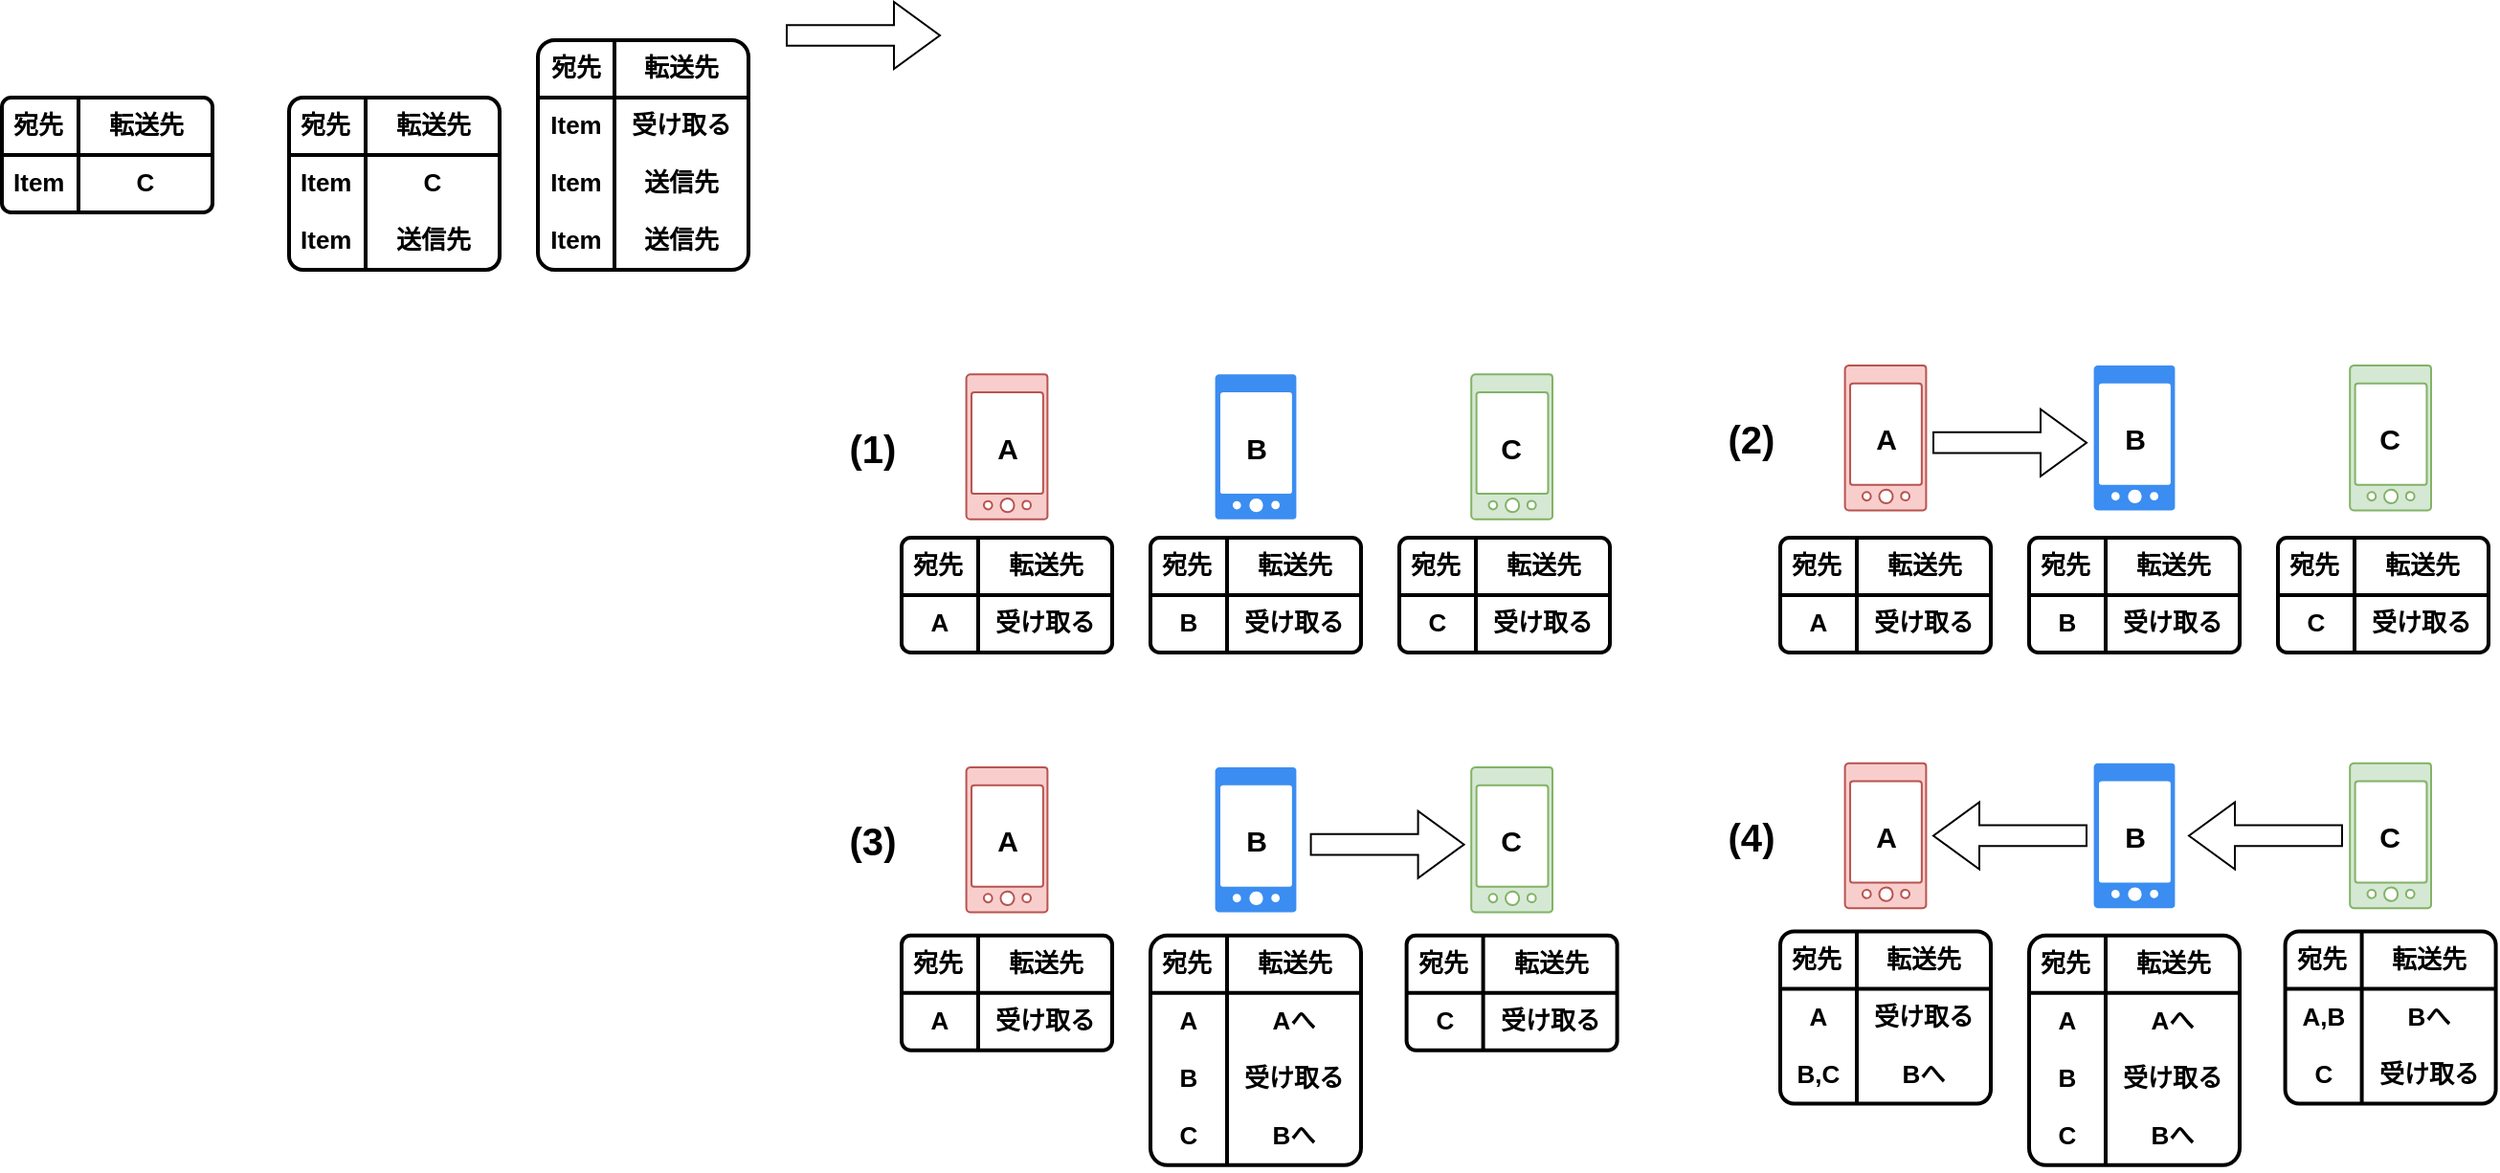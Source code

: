 <mxfile version="26.0.11">
  <diagram name="ページ1" id="_vRMY4wKFBXDXoaJsUKD">
    <mxGraphModel dx="1767" dy="625" grid="1" gridSize="10" guides="1" tooltips="1" connect="1" arrows="1" fold="1" page="1" pageScale="1" pageWidth="827" pageHeight="1169" math="0" shadow="0">
      <root>
        <mxCell id="0" />
        <mxCell id="1" parent="0" />
        <mxCell id="zwYwfQuwH_KNPQyuN6vb-121" value="" style="group;fontStyle=1;fontSize=13;" vertex="1" connectable="0" parent="1">
          <mxGeometry x="-120" y="60" width="110" height="90" as="geometry" />
        </mxCell>
        <mxCell id="zwYwfQuwH_KNPQyuN6vb-122" value="" style="shape=internalStorage;whiteSpace=wrap;html=1;dx=40;dy=30;rounded=1;arcSize=8;strokeWidth=2;fontStyle=1;fontSize=13;" vertex="1" parent="zwYwfQuwH_KNPQyuN6vb-121">
          <mxGeometry width="110" height="90" as="geometry" />
        </mxCell>
        <mxCell id="zwYwfQuwH_KNPQyuN6vb-123" value="宛先" style="text;strokeColor=none;fillColor=none;spacingLeft=4;spacingRight=4;overflow=hidden;rotatable=0;points=[[0,0.5],[1,0.5]];portConstraint=eastwest;fontSize=13;whiteSpace=wrap;html=1;fontStyle=1" vertex="1" parent="zwYwfQuwH_KNPQyuN6vb-121">
          <mxGeometry width="40" height="30" as="geometry" />
        </mxCell>
        <mxCell id="zwYwfQuwH_KNPQyuN6vb-124" value="転送先" style="text;strokeColor=none;fillColor=none;spacingLeft=4;spacingRight=4;overflow=hidden;rotatable=0;points=[[0,0.5],[1,0.5]];portConstraint=eastwest;fontSize=13;whiteSpace=wrap;html=1;fontStyle=1" vertex="1" parent="zwYwfQuwH_KNPQyuN6vb-121">
          <mxGeometry x="50" width="50" height="30" as="geometry" />
        </mxCell>
        <mxCell id="zwYwfQuwH_KNPQyuN6vb-125" value="Item" style="text;strokeColor=none;fillColor=none;spacingLeft=4;spacingRight=4;overflow=hidden;rotatable=0;points=[[0,0.5],[1,0.5]];portConstraint=eastwest;fontSize=13;whiteSpace=wrap;html=1;fontStyle=1" vertex="1" parent="zwYwfQuwH_KNPQyuN6vb-121">
          <mxGeometry y="30" width="40" height="30" as="geometry" />
        </mxCell>
        <mxCell id="zwYwfQuwH_KNPQyuN6vb-126" value="Item" style="text;strokeColor=none;fillColor=none;spacingLeft=4;spacingRight=4;overflow=hidden;rotatable=0;points=[[0,0.5],[1,0.5]];portConstraint=eastwest;fontSize=13;whiteSpace=wrap;html=1;fontStyle=1" vertex="1" parent="zwYwfQuwH_KNPQyuN6vb-121">
          <mxGeometry y="60" width="40" height="30" as="geometry" />
        </mxCell>
        <mxCell id="zwYwfQuwH_KNPQyuN6vb-127" value="C" style="text;strokeColor=none;fillColor=none;spacingLeft=4;spacingRight=4;overflow=hidden;rotatable=0;points=[[0,0.5],[1,0.5]];portConstraint=eastwest;fontSize=13;whiteSpace=wrap;html=1;align=center;fontStyle=1" vertex="1" parent="zwYwfQuwH_KNPQyuN6vb-121">
          <mxGeometry x="40" y="30" width="70" height="30" as="geometry" />
        </mxCell>
        <mxCell id="zwYwfQuwH_KNPQyuN6vb-128" value="送信先" style="text;strokeColor=none;fillColor=none;spacingLeft=4;spacingRight=4;overflow=hidden;rotatable=0;points=[[0,0.5],[1,0.5]];portConstraint=eastwest;fontSize=13;whiteSpace=wrap;html=1;fontStyle=1" vertex="1" parent="zwYwfQuwH_KNPQyuN6vb-121">
          <mxGeometry x="50" y="60" width="50" height="30" as="geometry" />
        </mxCell>
        <mxCell id="zwYwfQuwH_KNPQyuN6vb-217" value="" style="html=1;shadow=0;dashed=0;align=center;verticalAlign=middle;shape=mxgraph.arrows2.arrow;dy=0.69;dx=24;notch=0;fontSize=16;" vertex="1" parent="1">
          <mxGeometry x="140" y="10" width="80" height="35" as="geometry" />
        </mxCell>
        <mxCell id="zwYwfQuwH_KNPQyuN6vb-254" value="" style="group;align=center;" vertex="1" connectable="0" parent="1">
          <mxGeometry x="10" y="30" width="110" height="120" as="geometry" />
        </mxCell>
        <mxCell id="zwYwfQuwH_KNPQyuN6vb-255" value="" style="shape=internalStorage;whiteSpace=wrap;html=1;dx=40;dy=30;rounded=1;arcSize=8;strokeWidth=2;fontStyle=1;fontSize=13;align=center;" vertex="1" parent="zwYwfQuwH_KNPQyuN6vb-254">
          <mxGeometry width="110" height="120" as="geometry" />
        </mxCell>
        <mxCell id="zwYwfQuwH_KNPQyuN6vb-256" value="宛先" style="text;strokeColor=none;fillColor=none;spacingLeft=4;spacingRight=4;overflow=hidden;rotatable=0;points=[[0,0.5],[1,0.5]];portConstraint=eastwest;fontSize=13;whiteSpace=wrap;html=1;fontStyle=1;align=center;" vertex="1" parent="zwYwfQuwH_KNPQyuN6vb-254">
          <mxGeometry width="40" height="30" as="geometry" />
        </mxCell>
        <mxCell id="zwYwfQuwH_KNPQyuN6vb-257" value="転送先" style="text;strokeColor=none;fillColor=none;spacingLeft=4;spacingRight=4;overflow=hidden;rotatable=0;points=[[0,0.5],[1,0.5]];portConstraint=eastwest;fontSize=13;whiteSpace=wrap;html=1;fontStyle=1;align=center;" vertex="1" parent="zwYwfQuwH_KNPQyuN6vb-254">
          <mxGeometry x="50" width="50" height="30" as="geometry" />
        </mxCell>
        <mxCell id="zwYwfQuwH_KNPQyuN6vb-258" value="Item" style="text;strokeColor=none;fillColor=none;spacingLeft=4;spacingRight=4;overflow=hidden;rotatable=0;points=[[0,0.5],[1,0.5]];portConstraint=eastwest;fontSize=13;whiteSpace=wrap;html=1;fontStyle=1;align=center;" vertex="1" parent="zwYwfQuwH_KNPQyuN6vb-254">
          <mxGeometry y="30" width="40" height="30" as="geometry" />
        </mxCell>
        <mxCell id="zwYwfQuwH_KNPQyuN6vb-259" value="Item" style="text;strokeColor=none;fillColor=none;spacingLeft=4;spacingRight=4;overflow=hidden;rotatable=0;points=[[0,0.5],[1,0.5]];portConstraint=eastwest;fontSize=13;whiteSpace=wrap;html=1;fontStyle=1;align=center;" vertex="1" parent="zwYwfQuwH_KNPQyuN6vb-254">
          <mxGeometry y="60" width="40" height="30" as="geometry" />
        </mxCell>
        <mxCell id="zwYwfQuwH_KNPQyuN6vb-260" value="受け取る" style="text;strokeColor=none;fillColor=none;spacingLeft=4;spacingRight=4;overflow=hidden;rotatable=0;points=[[0,0.5],[1,0.5]];portConstraint=eastwest;fontSize=13;whiteSpace=wrap;html=1;align=center;fontStyle=1" vertex="1" parent="zwYwfQuwH_KNPQyuN6vb-254">
          <mxGeometry x="40" y="30" width="70" height="30" as="geometry" />
        </mxCell>
        <mxCell id="zwYwfQuwH_KNPQyuN6vb-261" value="送信先" style="text;strokeColor=none;fillColor=none;spacingLeft=4;spacingRight=4;overflow=hidden;rotatable=0;points=[[0,0.5],[1,0.5]];portConstraint=eastwest;fontSize=13;whiteSpace=wrap;html=1;fontStyle=1;align=center;" vertex="1" parent="zwYwfQuwH_KNPQyuN6vb-254">
          <mxGeometry x="50" y="60" width="50" height="30" as="geometry" />
        </mxCell>
        <mxCell id="zwYwfQuwH_KNPQyuN6vb-262" value="送信先" style="text;strokeColor=none;fillColor=none;spacingLeft=4;spacingRight=4;overflow=hidden;rotatable=0;points=[[0,0.5],[1,0.5]];portConstraint=eastwest;fontSize=13;whiteSpace=wrap;html=1;fontStyle=1;align=center;" vertex="1" parent="zwYwfQuwH_KNPQyuN6vb-254">
          <mxGeometry x="50" y="90" width="50" height="30" as="geometry" />
        </mxCell>
        <mxCell id="zwYwfQuwH_KNPQyuN6vb-263" value="Item" style="text;strokeColor=none;fillColor=none;spacingLeft=4;spacingRight=4;overflow=hidden;rotatable=0;points=[[0,0.5],[1,0.5]];portConstraint=eastwest;fontSize=13;whiteSpace=wrap;html=1;fontStyle=1;align=center;" vertex="1" parent="zwYwfQuwH_KNPQyuN6vb-254">
          <mxGeometry y="90" width="40" height="30" as="geometry" />
        </mxCell>
        <mxCell id="zwYwfQuwH_KNPQyuN6vb-273" value="" style="group" vertex="1" connectable="0" parent="1">
          <mxGeometry x="-270" y="60" width="110" height="60" as="geometry" />
        </mxCell>
        <mxCell id="zwYwfQuwH_KNPQyuN6vb-274" value="" style="shape=internalStorage;whiteSpace=wrap;html=1;dx=40;dy=30;rounded=1;arcSize=8;strokeWidth=2;fontStyle=1;fontSize=13;container=0;" vertex="1" parent="zwYwfQuwH_KNPQyuN6vb-273">
          <mxGeometry width="110" height="60" as="geometry" />
        </mxCell>
        <mxCell id="zwYwfQuwH_KNPQyuN6vb-275" value="宛先" style="text;strokeColor=none;fillColor=none;spacingLeft=4;spacingRight=4;overflow=hidden;rotatable=0;points=[[0,0.5],[1,0.5]];portConstraint=eastwest;fontSize=13;whiteSpace=wrap;html=1;fontStyle=1;container=0;" vertex="1" parent="zwYwfQuwH_KNPQyuN6vb-273">
          <mxGeometry width="40" height="30" as="geometry" />
        </mxCell>
        <mxCell id="zwYwfQuwH_KNPQyuN6vb-276" value="転送先" style="text;strokeColor=none;fillColor=none;spacingLeft=4;spacingRight=4;overflow=hidden;rotatable=0;points=[[0,0.5],[1,0.5]];portConstraint=eastwest;fontSize=13;whiteSpace=wrap;html=1;fontStyle=1;container=0;" vertex="1" parent="zwYwfQuwH_KNPQyuN6vb-273">
          <mxGeometry x="50" width="50" height="30" as="geometry" />
        </mxCell>
        <mxCell id="zwYwfQuwH_KNPQyuN6vb-277" value="Item" style="text;strokeColor=none;fillColor=none;spacingLeft=4;spacingRight=4;overflow=hidden;rotatable=0;points=[[0,0.5],[1,0.5]];portConstraint=eastwest;fontSize=13;whiteSpace=wrap;html=1;fontStyle=1;container=0;" vertex="1" parent="zwYwfQuwH_KNPQyuN6vb-273">
          <mxGeometry y="30" width="40" height="30" as="geometry" />
        </mxCell>
        <mxCell id="zwYwfQuwH_KNPQyuN6vb-278" value="C" style="text;strokeColor=none;fillColor=none;spacingLeft=4;spacingRight=4;overflow=hidden;rotatable=0;points=[[0,0.5],[1,0.5]];portConstraint=eastwest;fontSize=13;whiteSpace=wrap;html=1;align=center;fontStyle=1;container=0;" vertex="1" parent="zwYwfQuwH_KNPQyuN6vb-273">
          <mxGeometry x="40" y="30" width="70" height="30" as="geometry" />
        </mxCell>
        <mxCell id="zwYwfQuwH_KNPQyuN6vb-378" value="" style="group;" vertex="1" connectable="0" parent="1">
          <mxGeometry x="170" y="204.64" width="400" height="145.36" as="geometry" />
        </mxCell>
        <mxCell id="zwYwfQuwH_KNPQyuN6vb-2" value="" style="sketch=0;aspect=fixed;strokeColor=#b85450;shadow=0;fillColor=#f8cecc;verticalAlign=top;labelPosition=center;verticalLabelPosition=bottom;shape=mxgraph.gcp2.phone_android;fontSize=16;" vertex="1" parent="zwYwfQuwH_KNPQyuN6vb-378">
          <mxGeometry x="63.8" width="42.4" height="75.72" as="geometry" />
        </mxCell>
        <mxCell id="zwYwfQuwH_KNPQyuN6vb-4" value="" style="sketch=0;aspect=fixed;strokeColor=#82b366;shadow=0;fillColor=#d5e8d4;verticalAlign=top;labelPosition=center;verticalLabelPosition=bottom;shape=mxgraph.gcp2.phone_android;fontSize=16;" vertex="1" parent="zwYwfQuwH_KNPQyuN6vb-378">
          <mxGeometry x="327.6" width="42.4" height="75.72" as="geometry" />
        </mxCell>
        <mxCell id="zwYwfQuwH_KNPQyuN6vb-5" value="" style="sketch=0;aspect=fixed;strokeColor=none;shadow=0;fillColor=#3B8DF1;verticalAlign=top;labelPosition=center;verticalLabelPosition=bottom;shape=mxgraph.gcp2.phone_android;fontSize=16;" vertex="1" parent="zwYwfQuwH_KNPQyuN6vb-378">
          <mxGeometry x="193.8" width="42.4" height="75.72" as="geometry" />
        </mxCell>
        <mxCell id="zwYwfQuwH_KNPQyuN6vb-51" value="&lt;b&gt;&lt;font style=&quot;font-size: 15px;&quot;&gt;A&lt;/font&gt;&lt;/b&gt;" style="text;html=1;align=center;verticalAlign=middle;whiteSpace=wrap;rounded=0;" vertex="1" parent="zwYwfQuwH_KNPQyuN6vb-378">
          <mxGeometry x="75.6" y="22.86" width="18.8" height="30" as="geometry" />
        </mxCell>
        <mxCell id="zwYwfQuwH_KNPQyuN6vb-52" value="&lt;b&gt;&lt;font style=&quot;font-size: 15px;&quot;&gt;B&lt;/font&gt;&lt;/b&gt;" style="text;html=1;align=center;verticalAlign=middle;whiteSpace=wrap;rounded=0;" vertex="1" parent="zwYwfQuwH_KNPQyuN6vb-378">
          <mxGeometry x="205.6" y="22.86" width="18.8" height="30" as="geometry" />
        </mxCell>
        <mxCell id="zwYwfQuwH_KNPQyuN6vb-53" value="&lt;b&gt;&lt;font style=&quot;font-size: 15px;&quot;&gt;C&lt;/font&gt;&lt;/b&gt;" style="text;html=1;align=center;verticalAlign=middle;whiteSpace=wrap;rounded=0;" vertex="1" parent="zwYwfQuwH_KNPQyuN6vb-378">
          <mxGeometry x="339.4" y="22.86" width="18.8" height="30" as="geometry" />
        </mxCell>
        <mxCell id="zwYwfQuwH_KNPQyuN6vb-141" value="&lt;span&gt;&lt;font&gt;(1)&lt;/font&gt;&lt;/span&gt;" style="text;html=1;align=center;verticalAlign=middle;whiteSpace=wrap;rounded=0;fontStyle=1;fontSize=20;labelBackgroundColor=default;" vertex="1" parent="zwYwfQuwH_KNPQyuN6vb-378">
          <mxGeometry y="22.86" width="30" height="30" as="geometry" />
        </mxCell>
        <mxCell id="zwYwfQuwH_KNPQyuN6vb-272" value="" style="group;" vertex="1" connectable="0" parent="zwYwfQuwH_KNPQyuN6vb-378">
          <mxGeometry x="30" y="85.36" width="110" height="60" as="geometry" />
        </mxCell>
        <mxCell id="zwYwfQuwH_KNPQyuN6vb-265" value="" style="shape=internalStorage;whiteSpace=wrap;html=1;dx=40;dy=30;rounded=1;arcSize=8;strokeWidth=2;fontStyle=1;fontSize=13;container=0;" vertex="1" parent="zwYwfQuwH_KNPQyuN6vb-272">
          <mxGeometry width="110" height="60" as="geometry" />
        </mxCell>
        <mxCell id="zwYwfQuwH_KNPQyuN6vb-266" value="宛先" style="text;strokeColor=none;fillColor=none;spacingLeft=4;spacingRight=4;overflow=hidden;rotatable=0;points=[[0,0.5],[1,0.5]];portConstraint=eastwest;fontSize=13;whiteSpace=wrap;html=1;fontStyle=1;container=0;" vertex="1" parent="zwYwfQuwH_KNPQyuN6vb-272">
          <mxGeometry width="40" height="30" as="geometry" />
        </mxCell>
        <mxCell id="zwYwfQuwH_KNPQyuN6vb-267" value="転送先" style="text;strokeColor=none;fillColor=none;spacingLeft=4;spacingRight=4;overflow=hidden;rotatable=0;points=[[0,0.5],[1,0.5]];portConstraint=eastwest;fontSize=13;whiteSpace=wrap;html=1;fontStyle=1;container=0;" vertex="1" parent="zwYwfQuwH_KNPQyuN6vb-272">
          <mxGeometry x="50" width="50" height="30" as="geometry" />
        </mxCell>
        <mxCell id="zwYwfQuwH_KNPQyuN6vb-268" value="A" style="text;strokeColor=none;fillColor=none;spacingLeft=4;spacingRight=4;overflow=hidden;rotatable=0;points=[[0,0.5],[1,0.5]];portConstraint=eastwest;fontSize=13;whiteSpace=wrap;html=1;fontStyle=1;container=0;align=center;" vertex="1" parent="zwYwfQuwH_KNPQyuN6vb-272">
          <mxGeometry y="30" width="40" height="30" as="geometry" />
        </mxCell>
        <mxCell id="zwYwfQuwH_KNPQyuN6vb-270" value="受け取る" style="text;strokeColor=none;fillColor=none;spacingLeft=4;spacingRight=4;overflow=hidden;rotatable=0;points=[[0,0.5],[1,0.5]];portConstraint=eastwest;fontSize=13;whiteSpace=wrap;html=1;align=center;fontStyle=1;container=0;" vertex="1" parent="zwYwfQuwH_KNPQyuN6vb-272">
          <mxGeometry x="40" y="30" width="70" height="30" as="geometry" />
        </mxCell>
        <mxCell id="zwYwfQuwH_KNPQyuN6vb-279" value="" style="group;" vertex="1" connectable="0" parent="zwYwfQuwH_KNPQyuN6vb-378">
          <mxGeometry x="160" y="85.36" width="110" height="60" as="geometry" />
        </mxCell>
        <mxCell id="zwYwfQuwH_KNPQyuN6vb-280" value="" style="shape=internalStorage;whiteSpace=wrap;html=1;dx=40;dy=30;rounded=1;arcSize=8;strokeWidth=2;fontStyle=1;fontSize=13;container=0;" vertex="1" parent="zwYwfQuwH_KNPQyuN6vb-279">
          <mxGeometry width="110" height="60" as="geometry" />
        </mxCell>
        <mxCell id="zwYwfQuwH_KNPQyuN6vb-281" value="宛先" style="text;strokeColor=none;fillColor=none;spacingLeft=4;spacingRight=4;overflow=hidden;rotatable=0;points=[[0,0.5],[1,0.5]];portConstraint=eastwest;fontSize=13;whiteSpace=wrap;html=1;fontStyle=1;container=0;" vertex="1" parent="zwYwfQuwH_KNPQyuN6vb-279">
          <mxGeometry width="40" height="30" as="geometry" />
        </mxCell>
        <mxCell id="zwYwfQuwH_KNPQyuN6vb-282" value="転送先" style="text;strokeColor=none;fillColor=none;spacingLeft=4;spacingRight=4;overflow=hidden;rotatable=0;points=[[0,0.5],[1,0.5]];portConstraint=eastwest;fontSize=13;whiteSpace=wrap;html=1;fontStyle=1;container=0;" vertex="1" parent="zwYwfQuwH_KNPQyuN6vb-279">
          <mxGeometry x="50" width="50" height="30" as="geometry" />
        </mxCell>
        <mxCell id="zwYwfQuwH_KNPQyuN6vb-283" value="B" style="text;strokeColor=none;fillColor=none;spacingLeft=4;spacingRight=4;overflow=hidden;rotatable=0;points=[[0,0.5],[1,0.5]];portConstraint=eastwest;fontSize=13;whiteSpace=wrap;html=1;fontStyle=1;container=0;align=center;" vertex="1" parent="zwYwfQuwH_KNPQyuN6vb-279">
          <mxGeometry y="30" width="40" height="30" as="geometry" />
        </mxCell>
        <mxCell id="zwYwfQuwH_KNPQyuN6vb-284" value="受け取る" style="text;strokeColor=none;fillColor=none;spacingLeft=4;spacingRight=4;overflow=hidden;rotatable=0;points=[[0,0.5],[1,0.5]];portConstraint=eastwest;fontSize=13;whiteSpace=wrap;html=1;align=center;fontStyle=1;container=0;" vertex="1" parent="zwYwfQuwH_KNPQyuN6vb-279">
          <mxGeometry x="40" y="30" width="70" height="30" as="geometry" />
        </mxCell>
        <mxCell id="zwYwfQuwH_KNPQyuN6vb-285" value="" style="group;" vertex="1" connectable="0" parent="zwYwfQuwH_KNPQyuN6vb-378">
          <mxGeometry x="290.0" y="85.36" width="110" height="60" as="geometry" />
        </mxCell>
        <mxCell id="zwYwfQuwH_KNPQyuN6vb-286" value="" style="shape=internalStorage;whiteSpace=wrap;html=1;dx=40;dy=30;rounded=1;arcSize=8;strokeWidth=2;fontStyle=1;fontSize=13;container=0;" vertex="1" parent="zwYwfQuwH_KNPQyuN6vb-285">
          <mxGeometry width="110" height="60" as="geometry" />
        </mxCell>
        <mxCell id="zwYwfQuwH_KNPQyuN6vb-287" value="宛先" style="text;strokeColor=none;fillColor=none;spacingLeft=4;spacingRight=4;overflow=hidden;rotatable=0;points=[[0,0.5],[1,0.5]];portConstraint=eastwest;fontSize=13;whiteSpace=wrap;html=1;fontStyle=1;container=0;" vertex="1" parent="zwYwfQuwH_KNPQyuN6vb-285">
          <mxGeometry width="40" height="30" as="geometry" />
        </mxCell>
        <mxCell id="zwYwfQuwH_KNPQyuN6vb-288" value="転送先" style="text;strokeColor=none;fillColor=none;spacingLeft=4;spacingRight=4;overflow=hidden;rotatable=0;points=[[0,0.5],[1,0.5]];portConstraint=eastwest;fontSize=13;whiteSpace=wrap;html=1;fontStyle=1;container=0;" vertex="1" parent="zwYwfQuwH_KNPQyuN6vb-285">
          <mxGeometry x="50" width="50" height="30" as="geometry" />
        </mxCell>
        <mxCell id="zwYwfQuwH_KNPQyuN6vb-289" value="C" style="text;strokeColor=none;fillColor=none;spacingLeft=4;spacingRight=4;overflow=hidden;rotatable=0;points=[[0,0.5],[1,0.5]];portConstraint=eastwest;fontSize=13;whiteSpace=wrap;html=1;fontStyle=1;container=0;align=center;" vertex="1" parent="zwYwfQuwH_KNPQyuN6vb-285">
          <mxGeometry y="30" width="40" height="30" as="geometry" />
        </mxCell>
        <mxCell id="zwYwfQuwH_KNPQyuN6vb-290" value="受け取る" style="text;strokeColor=none;fillColor=none;spacingLeft=4;spacingRight=4;overflow=hidden;rotatable=0;points=[[0,0.5],[1,0.5]];portConstraint=eastwest;fontSize=13;whiteSpace=wrap;html=1;align=center;fontStyle=1;container=0;" vertex="1" parent="zwYwfQuwH_KNPQyuN6vb-285">
          <mxGeometry x="40" y="30" width="70" height="30" as="geometry" />
        </mxCell>
        <mxCell id="zwYwfQuwH_KNPQyuN6vb-379" value="" style="group;" vertex="1" connectable="0" parent="1">
          <mxGeometry x="629" y="200" width="400" height="150" as="geometry" />
        </mxCell>
        <mxCell id="zwYwfQuwH_KNPQyuN6vb-120" value="" style="shadow=0;dashed=0;align=center;verticalAlign=middle;shape=mxgraph.arrows2.arrow;dy=0.69;dx=24;notch=0;fontSize=16;" vertex="1" parent="zwYwfQuwH_KNPQyuN6vb-379">
          <mxGeometry x="110" y="22.86" width="80" height="35" as="geometry" />
        </mxCell>
        <mxCell id="zwYwfQuwH_KNPQyuN6vb-142" value="" style="sketch=0;aspect=fixed;strokeColor=#b85450;shadow=0;fillColor=#f8cecc;verticalAlign=top;labelPosition=center;verticalLabelPosition=bottom;shape=mxgraph.gcp2.phone_android;fontSize=16;" vertex="1" parent="zwYwfQuwH_KNPQyuN6vb-379">
          <mxGeometry x="63.8" width="42.4" height="75.72" as="geometry" />
        </mxCell>
        <mxCell id="zwYwfQuwH_KNPQyuN6vb-143" value="" style="sketch=0;aspect=fixed;strokeColor=#82b366;shadow=0;fillColor=#d5e8d4;verticalAlign=top;labelPosition=center;verticalLabelPosition=bottom;shape=mxgraph.gcp2.phone_android;fontSize=16;" vertex="1" parent="zwYwfQuwH_KNPQyuN6vb-379">
          <mxGeometry x="327.6" width="42.4" height="75.72" as="geometry" />
        </mxCell>
        <mxCell id="zwYwfQuwH_KNPQyuN6vb-144" value="" style="sketch=0;aspect=fixed;strokeColor=none;shadow=0;fillColor=#3B8DF1;verticalAlign=top;labelPosition=center;verticalLabelPosition=bottom;shape=mxgraph.gcp2.phone_android;fontSize=16;" vertex="1" parent="zwYwfQuwH_KNPQyuN6vb-379">
          <mxGeometry x="193.8" width="42.4" height="75.72" as="geometry" />
        </mxCell>
        <mxCell id="zwYwfQuwH_KNPQyuN6vb-145" value="&lt;b&gt;&lt;font style=&quot;font-size: 15px;&quot;&gt;A&lt;/font&gt;&lt;/b&gt;" style="text;html=1;align=center;verticalAlign=middle;whiteSpace=wrap;rounded=0;" vertex="1" parent="zwYwfQuwH_KNPQyuN6vb-379">
          <mxGeometry x="75.6" y="22.86" width="18.8" height="30" as="geometry" />
        </mxCell>
        <mxCell id="zwYwfQuwH_KNPQyuN6vb-146" value="&lt;b&gt;&lt;font style=&quot;font-size: 15px;&quot;&gt;B&lt;/font&gt;&lt;/b&gt;" style="text;html=1;align=center;verticalAlign=middle;whiteSpace=wrap;rounded=0;" vertex="1" parent="zwYwfQuwH_KNPQyuN6vb-379">
          <mxGeometry x="205.6" y="22.86" width="18.8" height="30" as="geometry" />
        </mxCell>
        <mxCell id="zwYwfQuwH_KNPQyuN6vb-147" value="&lt;b&gt;&lt;font style=&quot;font-size: 15px;&quot;&gt;C&lt;/font&gt;&lt;/b&gt;" style="text;html=1;align=center;verticalAlign=middle;whiteSpace=wrap;rounded=0;" vertex="1" parent="zwYwfQuwH_KNPQyuN6vb-379">
          <mxGeometry x="339.4" y="22.86" width="18.8" height="30" as="geometry" />
        </mxCell>
        <mxCell id="zwYwfQuwH_KNPQyuN6vb-166" value="&lt;span&gt;&lt;font&gt;(2)&lt;/font&gt;&lt;/span&gt;" style="text;html=1;align=center;verticalAlign=middle;whiteSpace=wrap;rounded=0;fontStyle=1;fontSize=20;labelBackgroundColor=default;" vertex="1" parent="zwYwfQuwH_KNPQyuN6vb-379">
          <mxGeometry y="22.86" width="30" height="30" as="geometry" />
        </mxCell>
        <mxCell id="zwYwfQuwH_KNPQyuN6vb-291" value="" style="group;" vertex="1" connectable="0" parent="zwYwfQuwH_KNPQyuN6vb-379">
          <mxGeometry x="30" y="90" width="110" height="60" as="geometry" />
        </mxCell>
        <mxCell id="zwYwfQuwH_KNPQyuN6vb-292" value="" style="shape=internalStorage;whiteSpace=wrap;html=1;dx=40;dy=30;rounded=1;arcSize=8;strokeWidth=2;fontStyle=1;fontSize=13;container=0;" vertex="1" parent="zwYwfQuwH_KNPQyuN6vb-291">
          <mxGeometry width="110" height="60" as="geometry" />
        </mxCell>
        <mxCell id="zwYwfQuwH_KNPQyuN6vb-293" value="宛先" style="text;strokeColor=none;fillColor=none;spacingLeft=4;spacingRight=4;overflow=hidden;rotatable=0;points=[[0,0.5],[1,0.5]];portConstraint=eastwest;fontSize=13;whiteSpace=wrap;html=1;fontStyle=1;container=0;" vertex="1" parent="zwYwfQuwH_KNPQyuN6vb-291">
          <mxGeometry width="40" height="30" as="geometry" />
        </mxCell>
        <mxCell id="zwYwfQuwH_KNPQyuN6vb-294" value="転送先" style="text;strokeColor=none;fillColor=none;spacingLeft=4;spacingRight=4;overflow=hidden;rotatable=0;points=[[0,0.5],[1,0.5]];portConstraint=eastwest;fontSize=13;whiteSpace=wrap;html=1;fontStyle=1;container=0;" vertex="1" parent="zwYwfQuwH_KNPQyuN6vb-291">
          <mxGeometry x="50" width="50" height="30" as="geometry" />
        </mxCell>
        <mxCell id="zwYwfQuwH_KNPQyuN6vb-295" value="A" style="text;strokeColor=none;fillColor=none;spacingLeft=4;spacingRight=4;overflow=hidden;rotatable=0;points=[[0,0.5],[1,0.5]];portConstraint=eastwest;fontSize=13;whiteSpace=wrap;html=1;fontStyle=1;container=0;align=center;" vertex="1" parent="zwYwfQuwH_KNPQyuN6vb-291">
          <mxGeometry y="30" width="40" height="30" as="geometry" />
        </mxCell>
        <mxCell id="zwYwfQuwH_KNPQyuN6vb-296" value="受け取る" style="text;strokeColor=none;fillColor=none;spacingLeft=4;spacingRight=4;overflow=hidden;rotatable=0;points=[[0,0.5],[1,0.5]];portConstraint=eastwest;fontSize=13;whiteSpace=wrap;html=1;align=center;fontStyle=1;container=0;" vertex="1" parent="zwYwfQuwH_KNPQyuN6vb-291">
          <mxGeometry x="40" y="30" width="70" height="30" as="geometry" />
        </mxCell>
        <mxCell id="zwYwfQuwH_KNPQyuN6vb-297" value="" style="group;" vertex="1" connectable="0" parent="zwYwfQuwH_KNPQyuN6vb-379">
          <mxGeometry x="160" y="90" width="110" height="60" as="geometry" />
        </mxCell>
        <mxCell id="zwYwfQuwH_KNPQyuN6vb-298" value="" style="shape=internalStorage;whiteSpace=wrap;html=1;dx=40;dy=30;rounded=1;arcSize=8;strokeWidth=2;fontStyle=1;fontSize=13;container=0;" vertex="1" parent="zwYwfQuwH_KNPQyuN6vb-297">
          <mxGeometry width="110" height="60" as="geometry" />
        </mxCell>
        <mxCell id="zwYwfQuwH_KNPQyuN6vb-299" value="宛先" style="text;strokeColor=none;fillColor=none;spacingLeft=4;spacingRight=4;overflow=hidden;rotatable=0;points=[[0,0.5],[1,0.5]];portConstraint=eastwest;fontSize=13;whiteSpace=wrap;html=1;fontStyle=1;container=0;" vertex="1" parent="zwYwfQuwH_KNPQyuN6vb-297">
          <mxGeometry width="40" height="30" as="geometry" />
        </mxCell>
        <mxCell id="zwYwfQuwH_KNPQyuN6vb-300" value="転送先" style="text;strokeColor=none;fillColor=none;spacingLeft=4;spacingRight=4;overflow=hidden;rotatable=0;points=[[0,0.5],[1,0.5]];portConstraint=eastwest;fontSize=13;whiteSpace=wrap;html=1;fontStyle=1;container=0;" vertex="1" parent="zwYwfQuwH_KNPQyuN6vb-297">
          <mxGeometry x="50" width="50" height="30" as="geometry" />
        </mxCell>
        <mxCell id="zwYwfQuwH_KNPQyuN6vb-301" value="B" style="text;strokeColor=none;fillColor=none;spacingLeft=4;spacingRight=4;overflow=hidden;rotatable=0;points=[[0,0.5],[1,0.5]];portConstraint=eastwest;fontSize=13;whiteSpace=wrap;html=1;fontStyle=1;container=0;align=center;" vertex="1" parent="zwYwfQuwH_KNPQyuN6vb-297">
          <mxGeometry y="30" width="40" height="30" as="geometry" />
        </mxCell>
        <mxCell id="zwYwfQuwH_KNPQyuN6vb-302" value="受け取る" style="text;strokeColor=none;fillColor=none;spacingLeft=4;spacingRight=4;overflow=hidden;rotatable=0;points=[[0,0.5],[1,0.5]];portConstraint=eastwest;fontSize=13;whiteSpace=wrap;html=1;align=center;fontStyle=1;container=0;" vertex="1" parent="zwYwfQuwH_KNPQyuN6vb-297">
          <mxGeometry x="40" y="30" width="70" height="30" as="geometry" />
        </mxCell>
        <mxCell id="zwYwfQuwH_KNPQyuN6vb-303" value="" style="group;" vertex="1" connectable="0" parent="zwYwfQuwH_KNPQyuN6vb-379">
          <mxGeometry x="290.0" y="90" width="110" height="60" as="geometry" />
        </mxCell>
        <mxCell id="zwYwfQuwH_KNPQyuN6vb-304" value="" style="shape=internalStorage;whiteSpace=wrap;html=1;dx=40;dy=30;rounded=1;arcSize=8;strokeWidth=2;fontStyle=1;fontSize=13;container=0;" vertex="1" parent="zwYwfQuwH_KNPQyuN6vb-303">
          <mxGeometry width="110" height="60" as="geometry" />
        </mxCell>
        <mxCell id="zwYwfQuwH_KNPQyuN6vb-305" value="宛先" style="text;strokeColor=none;fillColor=none;spacingLeft=4;spacingRight=4;overflow=hidden;rotatable=0;points=[[0,0.5],[1,0.5]];portConstraint=eastwest;fontSize=13;whiteSpace=wrap;html=1;fontStyle=1;container=0;" vertex="1" parent="zwYwfQuwH_KNPQyuN6vb-303">
          <mxGeometry width="40" height="30" as="geometry" />
        </mxCell>
        <mxCell id="zwYwfQuwH_KNPQyuN6vb-306" value="転送先" style="text;strokeColor=none;fillColor=none;spacingLeft=4;spacingRight=4;overflow=hidden;rotatable=0;points=[[0,0.5],[1,0.5]];portConstraint=eastwest;fontSize=13;whiteSpace=wrap;html=1;fontStyle=1;container=0;" vertex="1" parent="zwYwfQuwH_KNPQyuN6vb-303">
          <mxGeometry x="50" width="50" height="30" as="geometry" />
        </mxCell>
        <mxCell id="zwYwfQuwH_KNPQyuN6vb-307" value="C" style="text;strokeColor=none;fillColor=none;spacingLeft=4;spacingRight=4;overflow=hidden;rotatable=0;points=[[0,0.5],[1,0.5]];portConstraint=eastwest;fontSize=13;whiteSpace=wrap;html=1;fontStyle=1;container=0;align=center;" vertex="1" parent="zwYwfQuwH_KNPQyuN6vb-303">
          <mxGeometry y="30" width="40" height="30" as="geometry" />
        </mxCell>
        <mxCell id="zwYwfQuwH_KNPQyuN6vb-308" value="受け取る" style="text;strokeColor=none;fillColor=none;spacingLeft=4;spacingRight=4;overflow=hidden;rotatable=0;points=[[0,0.5],[1,0.5]];portConstraint=eastwest;fontSize=13;whiteSpace=wrap;html=1;align=center;fontStyle=1;container=0;" vertex="1" parent="zwYwfQuwH_KNPQyuN6vb-303">
          <mxGeometry x="40" y="30" width="70" height="30" as="geometry" />
        </mxCell>
        <mxCell id="zwYwfQuwH_KNPQyuN6vb-380" value="" style="group;" vertex="1" connectable="0" parent="1">
          <mxGeometry x="170" y="410" width="403.8" height="207.86" as="geometry" />
        </mxCell>
        <mxCell id="zwYwfQuwH_KNPQyuN6vb-167" value="" style="sketch=0;aspect=fixed;strokeColor=#b85450;shadow=0;fillColor=#f8cecc;verticalAlign=top;labelPosition=center;verticalLabelPosition=bottom;shape=mxgraph.gcp2.phone_android;fontSize=16;" vertex="1" parent="zwYwfQuwH_KNPQyuN6vb-380">
          <mxGeometry x="63.8" width="42.4" height="75.72" as="geometry" />
        </mxCell>
        <mxCell id="zwYwfQuwH_KNPQyuN6vb-168" value="" style="sketch=0;aspect=fixed;strokeColor=#82b366;shadow=0;fillColor=#d5e8d4;verticalAlign=top;labelPosition=center;verticalLabelPosition=bottom;shape=mxgraph.gcp2.phone_android;fontSize=16;" vertex="1" parent="zwYwfQuwH_KNPQyuN6vb-380">
          <mxGeometry x="327.6" width="42.4" height="75.72" as="geometry" />
        </mxCell>
        <mxCell id="zwYwfQuwH_KNPQyuN6vb-169" value="" style="sketch=0;aspect=fixed;strokeColor=none;shadow=0;fillColor=#3B8DF1;verticalAlign=top;labelPosition=center;verticalLabelPosition=bottom;shape=mxgraph.gcp2.phone_android;fontSize=16;" vertex="1" parent="zwYwfQuwH_KNPQyuN6vb-380">
          <mxGeometry x="193.8" width="42.4" height="75.72" as="geometry" />
        </mxCell>
        <mxCell id="zwYwfQuwH_KNPQyuN6vb-170" value="&lt;b&gt;&lt;font style=&quot;font-size: 15px;&quot;&gt;A&lt;/font&gt;&lt;/b&gt;" style="text;html=1;align=center;verticalAlign=middle;whiteSpace=wrap;rounded=0;" vertex="1" parent="zwYwfQuwH_KNPQyuN6vb-380">
          <mxGeometry x="75.6" y="22.86" width="18.8" height="30" as="geometry" />
        </mxCell>
        <mxCell id="zwYwfQuwH_KNPQyuN6vb-171" value="&lt;b&gt;&lt;font style=&quot;font-size: 15px;&quot;&gt;B&lt;/font&gt;&lt;/b&gt;" style="text;html=1;align=center;verticalAlign=middle;whiteSpace=wrap;rounded=0;" vertex="1" parent="zwYwfQuwH_KNPQyuN6vb-380">
          <mxGeometry x="205.6" y="22.86" width="18.8" height="30" as="geometry" />
        </mxCell>
        <mxCell id="zwYwfQuwH_KNPQyuN6vb-172" value="&lt;b&gt;&lt;font style=&quot;font-size: 15px;&quot;&gt;C&lt;/font&gt;&lt;/b&gt;" style="text;html=1;align=center;verticalAlign=middle;whiteSpace=wrap;rounded=0;" vertex="1" parent="zwYwfQuwH_KNPQyuN6vb-380">
          <mxGeometry x="339.4" y="22.86" width="18.8" height="30" as="geometry" />
        </mxCell>
        <mxCell id="zwYwfQuwH_KNPQyuN6vb-191" value="&lt;span&gt;&lt;font&gt;(3&lt;/font&gt;&lt;/span&gt;&lt;span style=&quot;color: rgba(0, 0, 0, 0); font-family: monospace; font-size: 0px; font-weight: 400; text-align: start; text-wrap-mode: nowrap; background-color: rgb(251, 251, 251);&quot;&gt;%3CmxGraphModel%3E%3Croot%3E%3CmxCell%20id%3D%220%22%2F%3E%3CmxCell%20id%3D%221%22%20parent%3D%220%22%2F%3E%3CmxCell%20id%3D%222%22%20value%3D%22%22%20style%3D%22sketch%3D0%3Baspect%3Dfixed%3BstrokeColor%3D%23b85450%3Bshadow%3D0%3BfillColor%3D%23f8cecc%3BverticalAlign%3Dtop%3BlabelPosition%3Dcenter%3BverticalLabelPosition%3Dbottom%3Bshape%3Dmxgraph.gcp2.phone_android%3BfontSize%3D16%3B%22%20vertex%3D%221%22%20parent%3D%221%22%3E%3CmxGeometry%20x%3D%22233.8%22%20y%3D%22430%22%20width%3D%2242.4%22%20height%3D%2275.72%22%20as%3D%22geometry%22%2F%3E%3C%2FmxCell%3E%3CmxCell%20id%3D%223%22%20value%3D%22%22%20style%3D%22sketch%3D0%3Baspect%3Dfixed%3BstrokeColor%3D%2382b366%3Bshadow%3D0%3BfillColor%3D%23d5e8d4%3BverticalAlign%3Dtop%3BlabelPosition%3Dcenter%3BverticalLabelPosition%3Dbottom%3Bshape%3Dmxgraph.gcp2.phone_android%3BfontSize%3D16%3B%22%20vertex%3D%221%22%20parent%3D%221%22%3E%3CmxGeometry%20x%3D%22493.8%22%20y%3D%22430%22%20width%3D%2242.4%22%20height%3D%2275.72%22%20as%3D%22geometry%22%2F%3E%3C%2FmxCell%3E%3CmxCell%20id%3D%224%22%20value%3D%22%22%20style%3D%22sketch%3D0%3Baspect%3Dfixed%3BstrokeColor%3Dnone%3Bshadow%3D0%3BfillColor%3D%233B8DF1%3BverticalAlign%3Dtop%3BlabelPosition%3Dcenter%3BverticalLabelPosition%3Dbottom%3Bshape%3Dmxgraph.gcp2.phone_android%3BfontSize%3D16%3B%22%20vertex%3D%221%22%20parent%3D%221%22%3E%3CmxGeometry%20x%3D%22363.8%22%20y%3D%22430%22%20width%3D%2242.4%22%20height%3D%2275.72%22%20as%3D%22geometry%22%2F%3E%3C%2FmxCell%3E%3CmxCell%20id%3D%225%22%20value%3D%22%26lt%3Bb%26gt%3B%26lt%3Bfont%20style%3D%26quot%3Bfont-size%3A%2015px%3B%26quot%3B%26gt%3BA%26lt%3B%2Ffont%26gt%3B%26lt%3B%2Fb%26gt%3B%22%20style%3D%22text%3Bhtml%3D1%3Balign%3Dcenter%3BverticalAlign%3Dmiddle%3BwhiteSpace%3Dwrap%3Brounded%3D0%3B%22%20vertex%3D%221%22%20parent%3D%221%22%3E%3CmxGeometry%20x%3D%22245.6%22%20y%3D%22452.86%22%20width%3D%2218.8%22%20height%3D%2230%22%20as%3D%22geometry%22%2F%3E%3C%2FmxCell%3E%3CmxCell%20id%3D%226%22%20value%3D%22%26lt%3Bb%26gt%3B%26lt%3Bfont%20style%3D%26quot%3Bfont-size%3A%2015px%3B%26quot%3B%26gt%3BB%26lt%3B%2Ffont%26gt%3B%26lt%3B%2Fb%26gt%3B%22%20style%3D%22text%3Bhtml%3D1%3Balign%3Dcenter%3BverticalAlign%3Dmiddle%3BwhiteSpace%3Dwrap%3Brounded%3D0%3B%22%20vertex%3D%221%22%20parent%3D%221%22%3E%3CmxGeometry%20x%3D%22375.6%22%20y%3D%22452.86%22%20width%3D%2218.8%22%20height%3D%2230%22%20as%3D%22geometry%22%2F%3E%3C%2FmxCell%3E%3CmxCell%20id%3D%227%22%20value%3D%22%26lt%3Bb%26gt%3B%26lt%3Bfont%20style%3D%26quot%3Bfont-size%3A%2015px%3B%26quot%3B%26gt%3BC%26lt%3B%2Ffont%26gt%3B%26lt%3B%2Fb%26gt%3B%22%20style%3D%22text%3Bhtml%3D1%3Balign%3Dcenter%3BverticalAlign%3Dmiddle%3BwhiteSpace%3Dwrap%3Brounded%3D0%3B%22%20vertex%3D%221%22%20parent%3D%221%22%3E%3CmxGeometry%20x%3D%22505.6%22%20y%3D%22452.86%22%20width%3D%2218.8%22%20height%3D%2230%22%20as%3D%22geometry%22%2F%3E%3C%2FmxCell%3E%3CmxCell%20id%3D%228%22%20value%3D%22%22%20style%3D%22group%3BfontStyle%3D1%3BfontSize%3D13%3B%22%20vertex%3D%221%22%20connectable%3D%220%22%20parent%3D%221%22%3E%3CmxGeometry%20x%3D%22200%22%20y%3D%22517.86%22%20width%3D%22110%22%20height%3D%2290%22%20as%3D%22geometry%22%2F%3E%3C%2FmxCell%3E%3CmxCell%20id%3D%229%22%20value%3D%22%22%20style%3D%22shape%3DinternalStorage%3BwhiteSpace%3Dwrap%3Bhtml%3D1%3Bdx%3D40%3Bdy%3D30%3Brounded%3D1%3BarcSize%3D8%3BstrokeWidth%3D2%3BfontStyle%3D1%3BfontSize%3D13%3B%22%20vertex%3D%221%22%20parent%3D%228%22%3E%3CmxGeometry%20width%3D%22110%22%20height%3D%2290%22%20as%3D%22geometry%22%2F%3E%3C%2FmxCell%3E%3CmxCell%20id%3D%2210%22%20value%3D%22%E5%AE%9B%E5%85%88%22%20style%3D%22text%3BstrokeColor%3Dnone%3BfillColor%3Dnone%3BspacingLeft%3D4%3BspacingRight%3D4%3Boverflow%3Dhidden%3Brotatable%3D0%3Bpoints%3D%5B%5B0%2C0.5%5D%2C%5B1%2C0.5%5D%5D%3BportConstraint%3Deastwest%3BfontSize%3D13%3BwhiteSpace%3Dwrap%3Bhtml%3D1%3BfontStyle%3D1%22%20vertex%3D%221%22%20parent%3D%228%22%3E%3CmxGeometry%20width%3D%2240%22%20height%3D%2230%22%20as%3D%22geometry%22%2F%3E%3C%2FmxCell%3E%3CmxCell%20id%3D%2211%22%20value%3D%22%E8%BB%A2%E9%80%81%E5%85%88%22%20style%3D%22text%3BstrokeColor%3Dnone%3BfillColor%3Dnone%3BspacingLeft%3D4%3BspacingRight%3D4%3Boverflow%3Dhidden%3Brotatable%3D0%3Bpoints%3D%5B%5B0%2C0.5%5D%2C%5B1%2C0.5%5D%5D%3BportConstraint%3Deastwest%3BfontSize%3D13%3BwhiteSpace%3Dwrap%3Bhtml%3D1%3BfontStyle%3D1%3Balign%3Dcenter%3B%22%20vertex%3D%221%22%20parent%3D%228%22%3E%3CmxGeometry%20x%3D%2250%22%20width%3D%2250%22%20height%3D%2230%22%20as%3D%22geometry%22%2F%3E%3C%2FmxCell%3E%3CmxCell%20id%3D%2212%22%20value%3D%22A%22%20style%3D%22text%3BstrokeColor%3Dnone%3BfillColor%3Dnone%3BspacingLeft%3D4%3BspacingRight%3D4%3Boverflow%3Dhidden%3Brotatable%3D0%3Bpoints%3D%5B%5B0%2C0.5%5D%2C%5B1%2C0.5%5D%5D%3BportConstraint%3Deastwest%3BfontSize%3D13%3BwhiteSpace%3Dwrap%3Bhtml%3D1%3BfontStyle%3D1%3Balign%3Dcenter%3B%22%20vertex%3D%221%22%20parent%3D%228%22%3E%3CmxGeometry%20y%3D%2230%22%20width%3D%2240%22%20height%3D%2230%22%20as%3D%22geometry%22%2F%3E%3C%2FmxCell%3E%3CmxCell%20id%3D%2213%22%20value%3D%22%E5%8F%97%E3%81%91%E5%8F%96%E3%82%8B%22%20style%3D%22text%3BstrokeColor%3Dnone%3BfillColor%3Dnone%3BspacingLeft%3D4%3BspacingRight%3D4%3Boverflow%3Dhidden%3Brotatable%3D0%3Bpoints%3D%5B%5B0%2C0.5%5D%2C%5B1%2C0.5%5D%5D%3BportConstraint%3Deastwest%3BfontSize%3D13%3BwhiteSpace%3Dwrap%3Bhtml%3D1%3Balign%3Dcenter%3BfontStyle%3D1%22%20vertex%3D%221%22%20parent%3D%228%22%3E%3CmxGeometry%20x%3D%2240%22%20y%3D%2230%22%20width%3D%2270%22%20height%3D%2230%22%20as%3D%22geometry%22%2F%3E%3C%2FmxCell%3E%3CmxCell%20id%3D%2214%22%20value%3D%22%22%20style%3D%22group%3BfontStyle%3D1%3BfontSize%3D13%3B%22%20vertex%3D%221%22%20connectable%3D%220%22%20parent%3D%221%22%3E%3CmxGeometry%20x%3D%22330%22%20y%3D%22517.86%22%20width%3D%22110%22%20height%3D%2290%22%20as%3D%22geometry%22%2F%3E%3C%2FmxCell%3E%3CmxCell%20id%3D%2215%22%20value%3D%22%22%20style%3D%22shape%3DinternalStorage%3BwhiteSpace%3Dwrap%3Bhtml%3D1%3Bdx%3D40%3Bdy%3D30%3Brounded%3D1%3BarcSize%3D8%3BstrokeWidth%3D2%3BfontStyle%3D1%3BfontSize%3D13%3B%22%20vertex%3D%221%22%20parent%3D%2214%22%3E%3CmxGeometry%20width%3D%22110%22%20height%3D%2290%22%20as%3D%22geometry%22%2F%3E%3C%2FmxCell%3E%3CmxCell%20id%3D%2216%22%20value%3D%22%E5%AE%9B%E5%85%88%22%20style%3D%22text%3BstrokeColor%3Dnone%3BfillColor%3Dnone%3BspacingLeft%3D4%3BspacingRight%3D4%3Boverflow%3Dhidden%3Brotatable%3D0%3Bpoints%3D%5B%5B0%2C0.5%5D%2C%5B1%2C0.5%5D%5D%3BportConstraint%3Deastwest%3BfontSize%3D13%3BwhiteSpace%3Dwrap%3Bhtml%3D1%3BfontStyle%3D1%22%20vertex%3D%221%22%20parent%3D%2214%22%3E%3CmxGeometry%20width%3D%2240%22%20height%3D%2230%22%20as%3D%22geometry%22%2F%3E%3C%2FmxCell%3E%3CmxCell%20id%3D%2217%22%20value%3D%22%E8%BB%A2%E9%80%81%E5%85%88%22%20style%3D%22text%3BstrokeColor%3Dnone%3BfillColor%3Dnone%3BspacingLeft%3D4%3BspacingRight%3D4%3Boverflow%3Dhidden%3Brotatable%3D0%3Bpoints%3D%5B%5B0%2C0.5%5D%2C%5B1%2C0.5%5D%5D%3BportConstraint%3Deastwest%3BfontSize%3D13%3BwhiteSpace%3Dwrap%3Bhtml%3D1%3BfontStyle%3D1%3Balign%3Dcenter%3B%22%20vertex%3D%221%22%20parent%3D%2214%22%3E%3CmxGeometry%20x%3D%2250%22%20width%3D%2250%22%20height%3D%2230%22%20as%3D%22geometry%22%2F%3E%3C%2FmxCell%3E%3CmxCell%20id%3D%2218%22%20value%3D%22B%22%20style%3D%22text%3BstrokeColor%3Dnone%3BfillColor%3Dnone%3BspacingLeft%3D4%3BspacingRight%3D4%3Boverflow%3Dhidden%3Brotatable%3D0%3Bpoints%3D%5B%5B0%2C0.5%5D%2C%5B1%2C0.5%5D%5D%3BportConstraint%3Deastwest%3BfontSize%3D13%3BwhiteSpace%3Dwrap%3Bhtml%3D1%3BfontStyle%3D1%3Balign%3Dcenter%3B%22%20vertex%3D%221%22%20parent%3D%2214%22%3E%3CmxGeometry%20y%3D%2230%22%20width%3D%2240%22%20height%3D%2230%22%20as%3D%22geometry%22%2F%3E%3C%2FmxCell%3E%3CmxCell%20id%3D%2219%22%20value%3D%22%E5%8F%97%E3%81%91%E5%8F%96%E3%82%8B%22%20style%3D%22text%3BstrokeColor%3Dnone%3BfillColor%3Dnone%3BspacingLeft%3D4%3BspacingRight%3D4%3Boverflow%3Dhidden%3Brotatable%3D0%3Bpoints%3D%5B%5B0%2C0.5%5D%2C%5B1%2C0.5%5D%5D%3BportConstraint%3Deastwest%3BfontSize%3D13%3BwhiteSpace%3Dwrap%3Bhtml%3D1%3Balign%3Dcenter%3BfontStyle%3D1%22%20vertex%3D%221%22%20parent%3D%2214%22%3E%3CmxGeometry%20x%3D%2240%22%20y%3D%2230%22%20width%3D%2270%22%20height%3D%2230%22%20as%3D%22geometry%22%2F%3E%3C%2FmxCell%3E%3CmxCell%20id%3D%2220%22%20value%3D%22%22%20style%3D%22group%3BfontStyle%3D1%3BfontSize%3D13%3B%22%20vertex%3D%221%22%20connectable%3D%220%22%20parent%3D%221%22%3E%3CmxGeometry%20x%3D%22463.8%22%20y%3D%22517.86%22%20width%3D%22110%22%20height%3D%2290%22%20as%3D%22geometry%22%2F%3E%3C%2FmxCell%3E%3CmxCell%20id%3D%2221%22%20value%3D%22%22%20style%3D%22shape%3DinternalStorage%3BwhiteSpace%3Dwrap%3Bhtml%3D1%3Bdx%3D40%3Bdy%3D30%3Brounded%3D1%3BarcSize%3D8%3BstrokeWidth%3D2%3BfontStyle%3D1%3BfontSize%3D13%3B%22%20vertex%3D%221%22%20parent%3D%2220%22%3E%3CmxGeometry%20width%3D%22110%22%20height%3D%2290%22%20as%3D%22geometry%22%2F%3E%3C%2FmxCell%3E%3CmxCell%20id%3D%2222%22%20value%3D%22%E5%AE%9B%E5%85%88%22%20style%3D%22text%3BstrokeColor%3Dnone%3BfillColor%3Dnone%3BspacingLeft%3D4%3BspacingRight%3D4%3Boverflow%3Dhidden%3Brotatable%3D0%3Bpoints%3D%5B%5B0%2C0.5%5D%2C%5B1%2C0.5%5D%5D%3BportConstraint%3Deastwest%3BfontSize%3D13%3BwhiteSpace%3Dwrap%3Bhtml%3D1%3BfontStyle%3D1%22%20vertex%3D%221%22%20parent%3D%2220%22%3E%3CmxGeometry%20width%3D%2240%22%20height%3D%2230%22%20as%3D%22geometry%22%2F%3E%3C%2FmxCell%3E%3CmxCell%20id%3D%2223%22%20value%3D%22%E8%BB%A2%E9%80%81%E5%85%88%22%20style%3D%22text%3BstrokeColor%3Dnone%3BfillColor%3Dnone%3BspacingLeft%3D4%3BspacingRight%3D4%3Boverflow%3Dhidden%3Brotatable%3D0%3Bpoints%3D%5B%5B0%2C0.5%5D%2C%5B1%2C0.5%5D%5D%3BportConstraint%3Deastwest%3BfontSize%3D13%3BwhiteSpace%3Dwrap%3Bhtml%3D1%3BfontStyle%3D1%3Balign%3Dcenter%3B%22%20vertex%3D%221%22%20parent%3D%2220%22%3E%3CmxGeometry%20x%3D%2250%22%20width%3D%2250%22%20height%3D%2230%22%20as%3D%22geometry%22%2F%3E%3C%2FmxCell%3E%3CmxCell%20id%3D%2224%22%20value%3D%22C%22%20style%3D%22text%3BstrokeColor%3Dnone%3BfillColor%3Dnone%3BspacingLeft%3D4%3BspacingRight%3D4%3Boverflow%3Dhidden%3Brotatable%3D0%3Bpoints%3D%5B%5B0%2C0.5%5D%2C%5B1%2C0.5%5D%5D%3BportConstraint%3Deastwest%3BfontSize%3D13%3BwhiteSpace%3Dwrap%3Bhtml%3D1%3BfontStyle%3D1%3Balign%3Dcenter%3B%22%20vertex%3D%221%22%20parent%3D%2220%22%3E%3CmxGeometry%20y%3D%2230%22%20width%3D%2240%22%20height%3D%2230%22%20as%3D%22geometry%22%2F%3E%3C%2FmxCell%3E%3CmxCell%20id%3D%2225%22%20value%3D%22%E5%8F%97%E3%81%91%E5%8F%96%E3%82%8B%22%20style%3D%22text%3BstrokeColor%3Dnone%3BfillColor%3Dnone%3BspacingLeft%3D4%3BspacingRight%3D4%3Boverflow%3Dhidden%3Brotatable%3D0%3Bpoints%3D%5B%5B0%2C0.5%5D%2C%5B1%2C0.5%5D%5D%3BportConstraint%3Deastwest%3BfontSize%3D13%3BwhiteSpace%3Dwrap%3Bhtml%3D1%3Balign%3Dcenter%3BfontStyle%3D1%22%20vertex%3D%221%22%20parent%3D%2220%22%3E%3CmxGeometry%20x%3D%2240%22%20y%3D%2230%22%20width%3D%2270%22%20height%3D%2230%22%20as%3D%22geometry%22%2F%3E%3C%2FmxCell%3E%3CmxCell%20id%3D%2226%22%20value%3D%22%26lt%3Bspan%26gt%3B%26lt%3Bfont%26gt%3B(2)%26lt%3B%2Ffont%26gt%3B%26lt%3B%2Fspan%26gt%3B%22%20style%3D%22text%3Bhtml%3D1%3Balign%3Dcenter%3BverticalAlign%3Dmiddle%3BwhiteSpace%3Dwrap%3Brounded%3D0%3BfontStyle%3D1%3BfontSize%3D20%3BlabelBackgroundColor%3Ddefault%3B%22%20vertex%3D%221%22%20parent%3D%221%22%3E%3CmxGeometry%20x%3D%22170%22%20y%3D%22452.86%22%20width%3D%2230%22%20height%3D%2230%22%20as%3D%22geometry%22%2F%3E%3C%2FmxCell%3E%3C%2Froot%3E%3C%2FmxGraphModel%3E&lt;/span&gt;&lt;span&gt;&lt;font&gt;)&lt;/font&gt;&lt;/span&gt;" style="text;html=1;align=center;verticalAlign=middle;whiteSpace=wrap;rounded=0;fontStyle=1;fontSize=20;labelBackgroundColor=default;" vertex="1" parent="zwYwfQuwH_KNPQyuN6vb-380">
          <mxGeometry y="22.86" width="30" height="30" as="geometry" />
        </mxCell>
        <mxCell id="zwYwfQuwH_KNPQyuN6vb-310" value="" style="shadow=0;dashed=0;align=center;verticalAlign=middle;shape=mxgraph.arrows2.arrow;dy=0.69;dx=24;notch=0;fontSize=16;" vertex="1" parent="zwYwfQuwH_KNPQyuN6vb-380">
          <mxGeometry x="243.8" y="22.86" width="80" height="35" as="geometry" />
        </mxCell>
        <mxCell id="zwYwfQuwH_KNPQyuN6vb-312" value="" style="group;" vertex="1" connectable="0" parent="zwYwfQuwH_KNPQyuN6vb-380">
          <mxGeometry x="160" y="87.86" width="110" height="120" as="geometry" />
        </mxCell>
        <mxCell id="zwYwfQuwH_KNPQyuN6vb-313" value="" style="shape=internalStorage;whiteSpace=wrap;html=1;dx=40;dy=30;rounded=1;arcSize=8;strokeWidth=2;fontStyle=1;fontSize=13;" vertex="1" parent="zwYwfQuwH_KNPQyuN6vb-312">
          <mxGeometry width="110" height="120" as="geometry" />
        </mxCell>
        <mxCell id="zwYwfQuwH_KNPQyuN6vb-314" value="宛先" style="text;strokeColor=none;fillColor=none;spacingLeft=4;spacingRight=4;overflow=hidden;rotatable=0;points=[[0,0.5],[1,0.5]];portConstraint=eastwest;fontSize=13;whiteSpace=wrap;html=1;fontStyle=1" vertex="1" parent="zwYwfQuwH_KNPQyuN6vb-312">
          <mxGeometry width="40" height="30" as="geometry" />
        </mxCell>
        <mxCell id="zwYwfQuwH_KNPQyuN6vb-315" value="転送先" style="text;strokeColor=none;fillColor=none;spacingLeft=4;spacingRight=4;overflow=hidden;rotatable=0;points=[[0,0.5],[1,0.5]];portConstraint=eastwest;fontSize=13;whiteSpace=wrap;html=1;fontStyle=1" vertex="1" parent="zwYwfQuwH_KNPQyuN6vb-312">
          <mxGeometry x="50" width="50" height="30" as="geometry" />
        </mxCell>
        <mxCell id="zwYwfQuwH_KNPQyuN6vb-316" value="A" style="text;strokeColor=none;fillColor=none;spacingLeft=4;spacingRight=4;overflow=hidden;rotatable=0;points=[[0,0.5],[1,0.5]];portConstraint=eastwest;fontSize=13;whiteSpace=wrap;html=1;fontStyle=1;align=center;" vertex="1" parent="zwYwfQuwH_KNPQyuN6vb-312">
          <mxGeometry y="30" width="40" height="30" as="geometry" />
        </mxCell>
        <mxCell id="zwYwfQuwH_KNPQyuN6vb-317" value="B" style="text;strokeColor=none;fillColor=none;spacingLeft=4;spacingRight=4;overflow=hidden;rotatable=0;points=[[0,0.5],[1,0.5]];portConstraint=eastwest;fontSize=13;whiteSpace=wrap;html=1;fontStyle=1;align=center;" vertex="1" parent="zwYwfQuwH_KNPQyuN6vb-312">
          <mxGeometry y="60" width="40" height="30" as="geometry" />
        </mxCell>
        <mxCell id="zwYwfQuwH_KNPQyuN6vb-319" value="&lt;span style=&quot;&quot;&gt;受け取る&lt;/span&gt;" style="text;strokeColor=none;fillColor=none;spacingLeft=4;spacingRight=4;overflow=hidden;rotatable=0;points=[[0,0.5],[1,0.5]];portConstraint=eastwest;fontSize=13;whiteSpace=wrap;html=1;fontStyle=1;align=center;" vertex="1" parent="zwYwfQuwH_KNPQyuN6vb-312">
          <mxGeometry x="40" y="60" width="70" height="30" as="geometry" />
        </mxCell>
        <mxCell id="zwYwfQuwH_KNPQyuN6vb-320" value="Bへ" style="text;strokeColor=none;fillColor=none;spacingLeft=4;spacingRight=4;overflow=hidden;rotatable=0;points=[[0,0.5],[1,0.5]];portConstraint=eastwest;fontSize=13;whiteSpace=wrap;html=1;fontStyle=1;align=center;" vertex="1" parent="zwYwfQuwH_KNPQyuN6vb-312">
          <mxGeometry x="40" y="90" width="70" height="30" as="geometry" />
        </mxCell>
        <mxCell id="zwYwfQuwH_KNPQyuN6vb-321" value="C" style="text;strokeColor=none;fillColor=none;spacingLeft=4;spacingRight=4;overflow=hidden;rotatable=0;points=[[0,0.5],[1,0.5]];portConstraint=eastwest;fontSize=13;whiteSpace=wrap;html=1;fontStyle=1;align=center;" vertex="1" parent="zwYwfQuwH_KNPQyuN6vb-312">
          <mxGeometry y="90" width="40" height="30" as="geometry" />
        </mxCell>
        <mxCell id="zwYwfQuwH_KNPQyuN6vb-322" value="Aへ" style="text;strokeColor=none;fillColor=none;spacingLeft=4;spacingRight=4;overflow=hidden;rotatable=0;points=[[0,0.5],[1,0.5]];portConstraint=eastwest;fontSize=13;whiteSpace=wrap;html=1;fontStyle=1;align=center;" vertex="1" parent="zwYwfQuwH_KNPQyuN6vb-312">
          <mxGeometry x="40" y="30" width="70" height="30" as="geometry" />
        </mxCell>
        <mxCell id="zwYwfQuwH_KNPQyuN6vb-323" value="" style="group;" vertex="1" connectable="0" parent="zwYwfQuwH_KNPQyuN6vb-380">
          <mxGeometry x="30" y="87.86" width="110" height="60" as="geometry" />
        </mxCell>
        <mxCell id="zwYwfQuwH_KNPQyuN6vb-324" value="" style="shape=internalStorage;whiteSpace=wrap;html=1;dx=40;dy=30;rounded=1;arcSize=8;strokeWidth=2;fontStyle=1;fontSize=13;container=0;" vertex="1" parent="zwYwfQuwH_KNPQyuN6vb-323">
          <mxGeometry width="110" height="60" as="geometry" />
        </mxCell>
        <mxCell id="zwYwfQuwH_KNPQyuN6vb-325" value="宛先" style="text;strokeColor=none;fillColor=none;spacingLeft=4;spacingRight=4;overflow=hidden;rotatable=0;points=[[0,0.5],[1,0.5]];portConstraint=eastwest;fontSize=13;whiteSpace=wrap;html=1;fontStyle=1;container=0;" vertex="1" parent="zwYwfQuwH_KNPQyuN6vb-323">
          <mxGeometry width="40" height="30" as="geometry" />
        </mxCell>
        <mxCell id="zwYwfQuwH_KNPQyuN6vb-326" value="転送先" style="text;strokeColor=none;fillColor=none;spacingLeft=4;spacingRight=4;overflow=hidden;rotatable=0;points=[[0,0.5],[1,0.5]];portConstraint=eastwest;fontSize=13;whiteSpace=wrap;html=1;fontStyle=1;container=0;" vertex="1" parent="zwYwfQuwH_KNPQyuN6vb-323">
          <mxGeometry x="50" width="50" height="30" as="geometry" />
        </mxCell>
        <mxCell id="zwYwfQuwH_KNPQyuN6vb-327" value="A" style="text;strokeColor=none;fillColor=none;spacingLeft=4;spacingRight=4;overflow=hidden;rotatable=0;points=[[0,0.5],[1,0.5]];portConstraint=eastwest;fontSize=13;whiteSpace=wrap;html=1;fontStyle=1;container=0;align=center;" vertex="1" parent="zwYwfQuwH_KNPQyuN6vb-323">
          <mxGeometry y="30" width="40" height="30" as="geometry" />
        </mxCell>
        <mxCell id="zwYwfQuwH_KNPQyuN6vb-328" value="受け取る" style="text;strokeColor=none;fillColor=none;spacingLeft=4;spacingRight=4;overflow=hidden;rotatable=0;points=[[0,0.5],[1,0.5]];portConstraint=eastwest;fontSize=13;whiteSpace=wrap;html=1;align=center;fontStyle=1;container=0;" vertex="1" parent="zwYwfQuwH_KNPQyuN6vb-323">
          <mxGeometry x="40" y="30" width="70" height="30" as="geometry" />
        </mxCell>
        <mxCell id="zwYwfQuwH_KNPQyuN6vb-329" value="" style="group;" vertex="1" connectable="0" parent="zwYwfQuwH_KNPQyuN6vb-380">
          <mxGeometry x="293.8" y="87.86" width="110" height="60" as="geometry" />
        </mxCell>
        <mxCell id="zwYwfQuwH_KNPQyuN6vb-330" value="" style="shape=internalStorage;whiteSpace=wrap;html=1;dx=40;dy=30;rounded=1;arcSize=8;strokeWidth=2;fontStyle=1;fontSize=13;container=0;" vertex="1" parent="zwYwfQuwH_KNPQyuN6vb-329">
          <mxGeometry width="110" height="60" as="geometry" />
        </mxCell>
        <mxCell id="zwYwfQuwH_KNPQyuN6vb-331" value="宛先" style="text;strokeColor=none;fillColor=none;spacingLeft=4;spacingRight=4;overflow=hidden;rotatable=0;points=[[0,0.5],[1,0.5]];portConstraint=eastwest;fontSize=13;whiteSpace=wrap;html=1;fontStyle=1;container=0;" vertex="1" parent="zwYwfQuwH_KNPQyuN6vb-329">
          <mxGeometry width="40" height="30" as="geometry" />
        </mxCell>
        <mxCell id="zwYwfQuwH_KNPQyuN6vb-332" value="転送先" style="text;strokeColor=none;fillColor=none;spacingLeft=4;spacingRight=4;overflow=hidden;rotatable=0;points=[[0,0.5],[1,0.5]];portConstraint=eastwest;fontSize=13;whiteSpace=wrap;html=1;fontStyle=1;container=0;" vertex="1" parent="zwYwfQuwH_KNPQyuN6vb-329">
          <mxGeometry x="50" width="50" height="30" as="geometry" />
        </mxCell>
        <mxCell id="zwYwfQuwH_KNPQyuN6vb-333" value="C" style="text;strokeColor=none;fillColor=none;spacingLeft=4;spacingRight=4;overflow=hidden;rotatable=0;points=[[0,0.5],[1,0.5]];portConstraint=eastwest;fontSize=13;whiteSpace=wrap;html=1;fontStyle=1;container=0;align=center;" vertex="1" parent="zwYwfQuwH_KNPQyuN6vb-329">
          <mxGeometry y="30" width="40" height="30" as="geometry" />
        </mxCell>
        <mxCell id="zwYwfQuwH_KNPQyuN6vb-334" value="受け取る" style="text;strokeColor=none;fillColor=none;spacingLeft=4;spacingRight=4;overflow=hidden;rotatable=0;points=[[0,0.5],[1,0.5]];portConstraint=eastwest;fontSize=13;whiteSpace=wrap;html=1;align=center;fontStyle=1;container=0;" vertex="1" parent="zwYwfQuwH_KNPQyuN6vb-329">
          <mxGeometry x="40" y="30" width="70" height="30" as="geometry" />
        </mxCell>
        <mxCell id="zwYwfQuwH_KNPQyuN6vb-381" value="" style="group;" vertex="1" connectable="0" parent="1">
          <mxGeometry x="629" y="407.86" width="403.8" height="210" as="geometry" />
        </mxCell>
        <mxCell id="zwYwfQuwH_KNPQyuN6vb-192" value="" style="sketch=0;aspect=fixed;strokeColor=#b85450;shadow=0;fillColor=#f8cecc;verticalAlign=top;labelPosition=center;verticalLabelPosition=bottom;shape=mxgraph.gcp2.phone_android;fontSize=16;" vertex="1" parent="zwYwfQuwH_KNPQyuN6vb-381">
          <mxGeometry x="63.8" width="42.4" height="75.72" as="geometry" />
        </mxCell>
        <mxCell id="zwYwfQuwH_KNPQyuN6vb-193" value="" style="sketch=0;aspect=fixed;strokeColor=#82b366;shadow=0;fillColor=#d5e8d4;verticalAlign=top;labelPosition=center;verticalLabelPosition=bottom;shape=mxgraph.gcp2.phone_android;fontSize=16;" vertex="1" parent="zwYwfQuwH_KNPQyuN6vb-381">
          <mxGeometry x="327.6" width="42.4" height="75.72" as="geometry" />
        </mxCell>
        <mxCell id="zwYwfQuwH_KNPQyuN6vb-194" value="" style="sketch=0;aspect=fixed;strokeColor=none;shadow=0;fillColor=#3B8DF1;verticalAlign=top;labelPosition=center;verticalLabelPosition=bottom;shape=mxgraph.gcp2.phone_android;fontSize=16;" vertex="1" parent="zwYwfQuwH_KNPQyuN6vb-381">
          <mxGeometry x="193.8" width="42.4" height="75.72" as="geometry" />
        </mxCell>
        <mxCell id="zwYwfQuwH_KNPQyuN6vb-195" value="&lt;b&gt;&lt;font style=&quot;font-size: 15px;&quot;&gt;A&lt;/font&gt;&lt;/b&gt;" style="text;html=1;align=center;verticalAlign=middle;whiteSpace=wrap;rounded=0;" vertex="1" parent="zwYwfQuwH_KNPQyuN6vb-381">
          <mxGeometry x="75.6" y="22.86" width="18.8" height="30" as="geometry" />
        </mxCell>
        <mxCell id="zwYwfQuwH_KNPQyuN6vb-196" value="&lt;b&gt;&lt;font style=&quot;font-size: 15px;&quot;&gt;B&lt;/font&gt;&lt;/b&gt;" style="text;html=1;align=center;verticalAlign=middle;whiteSpace=wrap;rounded=0;" vertex="1" parent="zwYwfQuwH_KNPQyuN6vb-381">
          <mxGeometry x="205.6" y="22.86" width="18.8" height="30" as="geometry" />
        </mxCell>
        <mxCell id="zwYwfQuwH_KNPQyuN6vb-197" value="&lt;b&gt;&lt;font style=&quot;font-size: 15px;&quot;&gt;C&lt;/font&gt;&lt;/b&gt;" style="text;html=1;align=center;verticalAlign=middle;whiteSpace=wrap;rounded=0;" vertex="1" parent="zwYwfQuwH_KNPQyuN6vb-381">
          <mxGeometry x="339.4" y="22.86" width="18.8" height="30" as="geometry" />
        </mxCell>
        <mxCell id="zwYwfQuwH_KNPQyuN6vb-198" value="" style="group;fontStyle=1;fontSize=13;" vertex="1" connectable="0" parent="zwYwfQuwH_KNPQyuN6vb-381">
          <mxGeometry x="30" y="87.86" width="110" height="90" as="geometry" />
        </mxCell>
        <mxCell id="zwYwfQuwH_KNPQyuN6vb-199" value="" style="shape=internalStorage;whiteSpace=wrap;html=1;dx=40;dy=30;rounded=1;arcSize=8;strokeWidth=2;fontStyle=1;fontSize=13;" vertex="1" parent="zwYwfQuwH_KNPQyuN6vb-198">
          <mxGeometry width="110" height="90" as="geometry" />
        </mxCell>
        <mxCell id="zwYwfQuwH_KNPQyuN6vb-200" value="宛先" style="text;strokeColor=none;fillColor=none;spacingLeft=4;spacingRight=4;overflow=hidden;rotatable=0;points=[[0,0.5],[1,0.5]];portConstraint=eastwest;fontSize=13;whiteSpace=wrap;html=1;fontStyle=1" vertex="1" parent="zwYwfQuwH_KNPQyuN6vb-198">
          <mxGeometry width="40" height="30" as="geometry" />
        </mxCell>
        <mxCell id="zwYwfQuwH_KNPQyuN6vb-201" value="転送先" style="text;strokeColor=none;fillColor=none;spacingLeft=4;spacingRight=4;overflow=hidden;rotatable=0;points=[[0,0.5],[1,0.5]];portConstraint=eastwest;fontSize=13;whiteSpace=wrap;html=1;fontStyle=1;align=center;" vertex="1" parent="zwYwfQuwH_KNPQyuN6vb-198">
          <mxGeometry x="50" width="50" height="30" as="geometry" />
        </mxCell>
        <mxCell id="zwYwfQuwH_KNPQyuN6vb-202" value="A" style="text;strokeColor=none;fillColor=none;spacingLeft=4;spacingRight=4;overflow=hidden;rotatable=0;points=[[0,0.5],[1,0.5]];portConstraint=eastwest;fontSize=13;whiteSpace=wrap;html=1;fontStyle=1;align=center;" vertex="1" parent="zwYwfQuwH_KNPQyuN6vb-198">
          <mxGeometry y="30" width="40" height="30" as="geometry" />
        </mxCell>
        <mxCell id="zwYwfQuwH_KNPQyuN6vb-203" value="受け取る" style="text;strokeColor=none;fillColor=none;spacingLeft=4;spacingRight=4;overflow=hidden;rotatable=0;points=[[0,0.5],[1,0.5]];portConstraint=eastwest;fontSize=13;whiteSpace=wrap;html=1;align=center;fontStyle=1" vertex="1" parent="zwYwfQuwH_KNPQyuN6vb-198">
          <mxGeometry x="40" y="30" width="70" height="30" as="geometry" />
        </mxCell>
        <mxCell id="zwYwfQuwH_KNPQyuN6vb-376" value="B,C" style="text;strokeColor=none;fillColor=none;spacingLeft=4;spacingRight=4;overflow=hidden;rotatable=0;points=[[0,0.5],[1,0.5]];portConstraint=eastwest;fontSize=13;whiteSpace=wrap;html=1;fontStyle=1;align=center;" vertex="1" parent="zwYwfQuwH_KNPQyuN6vb-198">
          <mxGeometry y="60" width="40" height="30" as="geometry" />
        </mxCell>
        <mxCell id="zwYwfQuwH_KNPQyuN6vb-377" value="Bへ" style="text;strokeColor=none;fillColor=none;spacingLeft=4;spacingRight=4;overflow=hidden;rotatable=0;points=[[0,0.5],[1,0.5]];portConstraint=eastwest;fontSize=13;whiteSpace=wrap;html=1;align=center;fontStyle=1" vertex="1" parent="zwYwfQuwH_KNPQyuN6vb-198">
          <mxGeometry x="40" y="60" width="70" height="30" as="geometry" />
        </mxCell>
        <mxCell id="zwYwfQuwH_KNPQyuN6vb-210" value="" style="group;fontStyle=1;fontSize=13;" vertex="1" connectable="0" parent="zwYwfQuwH_KNPQyuN6vb-381">
          <mxGeometry x="293.8" y="87.86" width="110" height="90" as="geometry" />
        </mxCell>
        <mxCell id="zwYwfQuwH_KNPQyuN6vb-211" value="" style="shape=internalStorage;whiteSpace=wrap;html=1;dx=40;dy=30;rounded=1;arcSize=8;strokeWidth=2;fontStyle=1;fontSize=13;" vertex="1" parent="zwYwfQuwH_KNPQyuN6vb-210">
          <mxGeometry width="110" height="90" as="geometry" />
        </mxCell>
        <mxCell id="zwYwfQuwH_KNPQyuN6vb-212" value="宛先" style="text;strokeColor=none;fillColor=none;spacingLeft=4;spacingRight=4;overflow=hidden;rotatable=0;points=[[0,0.5],[1,0.5]];portConstraint=eastwest;fontSize=13;whiteSpace=wrap;html=1;fontStyle=1" vertex="1" parent="zwYwfQuwH_KNPQyuN6vb-210">
          <mxGeometry width="40" height="30" as="geometry" />
        </mxCell>
        <mxCell id="zwYwfQuwH_KNPQyuN6vb-213" value="転送先" style="text;strokeColor=none;fillColor=none;spacingLeft=4;spacingRight=4;overflow=hidden;rotatable=0;points=[[0,0.5],[1,0.5]];portConstraint=eastwest;fontSize=13;whiteSpace=wrap;html=1;fontStyle=1;align=center;" vertex="1" parent="zwYwfQuwH_KNPQyuN6vb-210">
          <mxGeometry x="50" width="50" height="30" as="geometry" />
        </mxCell>
        <mxCell id="zwYwfQuwH_KNPQyuN6vb-215" value="受け取る" style="text;strokeColor=none;fillColor=none;spacingLeft=4;spacingRight=4;overflow=hidden;rotatable=0;points=[[0,0.5],[1,0.5]];portConstraint=eastwest;fontSize=13;whiteSpace=wrap;html=1;align=center;fontStyle=1" vertex="1" parent="zwYwfQuwH_KNPQyuN6vb-210">
          <mxGeometry x="40" y="60" width="70" height="30" as="geometry" />
        </mxCell>
        <mxCell id="zwYwfQuwH_KNPQyuN6vb-364" value="A,B" style="text;strokeColor=none;fillColor=none;spacingLeft=4;spacingRight=4;overflow=hidden;rotatable=0;points=[[0,0.5],[1,0.5]];portConstraint=eastwest;fontSize=13;whiteSpace=wrap;html=1;fontStyle=1;align=center;" vertex="1" parent="zwYwfQuwH_KNPQyuN6vb-210">
          <mxGeometry y="30" width="40" height="30" as="geometry" />
        </mxCell>
        <mxCell id="zwYwfQuwH_KNPQyuN6vb-365" value="Bへ" style="text;strokeColor=none;fillColor=none;spacingLeft=4;spacingRight=4;overflow=hidden;rotatable=0;points=[[0,0.5],[1,0.5]];portConstraint=eastwest;fontSize=13;whiteSpace=wrap;html=1;align=center;fontStyle=1" vertex="1" parent="zwYwfQuwH_KNPQyuN6vb-210">
          <mxGeometry x="40.0" y="30.0" width="70" height="30" as="geometry" />
        </mxCell>
        <mxCell id="zwYwfQuwH_KNPQyuN6vb-214" value="C" style="text;strokeColor=none;fillColor=none;spacingLeft=4;spacingRight=4;overflow=hidden;rotatable=0;points=[[0,0.5],[1,0.5]];portConstraint=eastwest;fontSize=13;whiteSpace=wrap;html=1;fontStyle=1;align=center;" vertex="1" parent="zwYwfQuwH_KNPQyuN6vb-210">
          <mxGeometry y="60" width="40" height="30" as="geometry" />
        </mxCell>
        <mxCell id="zwYwfQuwH_KNPQyuN6vb-216" value="&lt;span&gt;&lt;font&gt;(4&lt;/font&gt;&lt;/span&gt;&lt;span style=&quot;color: rgba(0, 0, 0, 0); font-family: monospace; font-size: 0px; font-weight: 400; text-align: start; text-wrap-mode: nowrap; background-color: rgb(251, 251, 251);&quot;&gt;%3CmxGraphModel%3E%3Croot%3E%3CmxCell%20id%3D%220%22%2F%3E%3CmxCell%20id%3D%221%22%20parent%3D%220%22%2F%3E%3CmxCell%20id%3D%222%22%20value%3D%22%22%20style%3D%22sketch%3D0%3Baspect%3Dfixed%3BstrokeColor%3D%23b85450%3Bshadow%3D0%3BfillColor%3D%23f8cecc%3BverticalAlign%3Dtop%3BlabelPosition%3Dcenter%3BverticalLabelPosition%3Dbottom%3Bshape%3Dmxgraph.gcp2.phone_android%3BfontSize%3D16%3B%22%20vertex%3D%221%22%20parent%3D%221%22%3E%3CmxGeometry%20x%3D%22233.8%22%20y%3D%22430%22%20width%3D%2242.4%22%20height%3D%2275.72%22%20as%3D%22geometry%22%2F%3E%3C%2FmxCell%3E%3CmxCell%20id%3D%223%22%20value%3D%22%22%20style%3D%22sketch%3D0%3Baspect%3Dfixed%3BstrokeColor%3D%2382b366%3Bshadow%3D0%3BfillColor%3D%23d5e8d4%3BverticalAlign%3Dtop%3BlabelPosition%3Dcenter%3BverticalLabelPosition%3Dbottom%3Bshape%3Dmxgraph.gcp2.phone_android%3BfontSize%3D16%3B%22%20vertex%3D%221%22%20parent%3D%221%22%3E%3CmxGeometry%20x%3D%22493.8%22%20y%3D%22430%22%20width%3D%2242.4%22%20height%3D%2275.72%22%20as%3D%22geometry%22%2F%3E%3C%2FmxCell%3E%3CmxCell%20id%3D%224%22%20value%3D%22%22%20style%3D%22sketch%3D0%3Baspect%3Dfixed%3BstrokeColor%3Dnone%3Bshadow%3D0%3BfillColor%3D%233B8DF1%3BverticalAlign%3Dtop%3BlabelPosition%3Dcenter%3BverticalLabelPosition%3Dbottom%3Bshape%3Dmxgraph.gcp2.phone_android%3BfontSize%3D16%3B%22%20vertex%3D%221%22%20parent%3D%221%22%3E%3CmxGeometry%20x%3D%22363.8%22%20y%3D%22430%22%20width%3D%2242.4%22%20height%3D%2275.72%22%20as%3D%22geometry%22%2F%3E%3C%2FmxCell%3E%3CmxCell%20id%3D%225%22%20value%3D%22%26lt%3Bb%26gt%3B%26lt%3Bfont%20style%3D%26quot%3Bfont-size%3A%2015px%3B%26quot%3B%26gt%3BA%26lt%3B%2Ffont%26gt%3B%26lt%3B%2Fb%26gt%3B%22%20style%3D%22text%3Bhtml%3D1%3Balign%3Dcenter%3BverticalAlign%3Dmiddle%3BwhiteSpace%3Dwrap%3Brounded%3D0%3B%22%20vertex%3D%221%22%20parent%3D%221%22%3E%3CmxGeometry%20x%3D%22245.6%22%20y%3D%22452.86%22%20width%3D%2218.8%22%20height%3D%2230%22%20as%3D%22geometry%22%2F%3E%3C%2FmxCell%3E%3CmxCell%20id%3D%226%22%20value%3D%22%26lt%3Bb%26gt%3B%26lt%3Bfont%20style%3D%26quot%3Bfont-size%3A%2015px%3B%26quot%3B%26gt%3BB%26lt%3B%2Ffont%26gt%3B%26lt%3B%2Fb%26gt%3B%22%20style%3D%22text%3Bhtml%3D1%3Balign%3Dcenter%3BverticalAlign%3Dmiddle%3BwhiteSpace%3Dwrap%3Brounded%3D0%3B%22%20vertex%3D%221%22%20parent%3D%221%22%3E%3CmxGeometry%20x%3D%22375.6%22%20y%3D%22452.86%22%20width%3D%2218.8%22%20height%3D%2230%22%20as%3D%22geometry%22%2F%3E%3C%2FmxCell%3E%3CmxCell%20id%3D%227%22%20value%3D%22%26lt%3Bb%26gt%3B%26lt%3Bfont%20style%3D%26quot%3Bfont-size%3A%2015px%3B%26quot%3B%26gt%3BC%26lt%3B%2Ffont%26gt%3B%26lt%3B%2Fb%26gt%3B%22%20style%3D%22text%3Bhtml%3D1%3Balign%3Dcenter%3BverticalAlign%3Dmiddle%3BwhiteSpace%3Dwrap%3Brounded%3D0%3B%22%20vertex%3D%221%22%20parent%3D%221%22%3E%3CmxGeometry%20x%3D%22505.6%22%20y%3D%22452.86%22%20width%3D%2218.8%22%20height%3D%2230%22%20as%3D%22geometry%22%2F%3E%3C%2FmxCell%3E%3CmxCell%20id%3D%228%22%20value%3D%22%22%20style%3D%22group%3BfontStyle%3D1%3BfontSize%3D13%3B%22%20vertex%3D%221%22%20connectable%3D%220%22%20parent%3D%221%22%3E%3CmxGeometry%20x%3D%22200%22%20y%3D%22517.86%22%20width%3D%22110%22%20height%3D%2290%22%20as%3D%22geometry%22%2F%3E%3C%2FmxCell%3E%3CmxCell%20id%3D%229%22%20value%3D%22%22%20style%3D%22shape%3DinternalStorage%3BwhiteSpace%3Dwrap%3Bhtml%3D1%3Bdx%3D40%3Bdy%3D30%3Brounded%3D1%3BarcSize%3D8%3BstrokeWidth%3D2%3BfontStyle%3D1%3BfontSize%3D13%3B%22%20vertex%3D%221%22%20parent%3D%228%22%3E%3CmxGeometry%20width%3D%22110%22%20height%3D%2290%22%20as%3D%22geometry%22%2F%3E%3C%2FmxCell%3E%3CmxCell%20id%3D%2210%22%20value%3D%22%E5%AE%9B%E5%85%88%22%20style%3D%22text%3BstrokeColor%3Dnone%3BfillColor%3Dnone%3BspacingLeft%3D4%3BspacingRight%3D4%3Boverflow%3Dhidden%3Brotatable%3D0%3Bpoints%3D%5B%5B0%2C0.5%5D%2C%5B1%2C0.5%5D%5D%3BportConstraint%3Deastwest%3BfontSize%3D13%3BwhiteSpace%3Dwrap%3Bhtml%3D1%3BfontStyle%3D1%22%20vertex%3D%221%22%20parent%3D%228%22%3E%3CmxGeometry%20width%3D%2240%22%20height%3D%2230%22%20as%3D%22geometry%22%2F%3E%3C%2FmxCell%3E%3CmxCell%20id%3D%2211%22%20value%3D%22%E8%BB%A2%E9%80%81%E5%85%88%22%20style%3D%22text%3BstrokeColor%3Dnone%3BfillColor%3Dnone%3BspacingLeft%3D4%3BspacingRight%3D4%3Boverflow%3Dhidden%3Brotatable%3D0%3Bpoints%3D%5B%5B0%2C0.5%5D%2C%5B1%2C0.5%5D%5D%3BportConstraint%3Deastwest%3BfontSize%3D13%3BwhiteSpace%3Dwrap%3Bhtml%3D1%3BfontStyle%3D1%3Balign%3Dcenter%3B%22%20vertex%3D%221%22%20parent%3D%228%22%3E%3CmxGeometry%20x%3D%2250%22%20width%3D%2250%22%20height%3D%2230%22%20as%3D%22geometry%22%2F%3E%3C%2FmxCell%3E%3CmxCell%20id%3D%2212%22%20value%3D%22A%22%20style%3D%22text%3BstrokeColor%3Dnone%3BfillColor%3Dnone%3BspacingLeft%3D4%3BspacingRight%3D4%3Boverflow%3Dhidden%3Brotatable%3D0%3Bpoints%3D%5B%5B0%2C0.5%5D%2C%5B1%2C0.5%5D%5D%3BportConstraint%3Deastwest%3BfontSize%3D13%3BwhiteSpace%3Dwrap%3Bhtml%3D1%3BfontStyle%3D1%3Balign%3Dcenter%3B%22%20vertex%3D%221%22%20parent%3D%228%22%3E%3CmxGeometry%20y%3D%2230%22%20width%3D%2240%22%20height%3D%2230%22%20as%3D%22geometry%22%2F%3E%3C%2FmxCell%3E%3CmxCell%20id%3D%2213%22%20value%3D%22%E5%8F%97%E3%81%91%E5%8F%96%E3%82%8B%22%20style%3D%22text%3BstrokeColor%3Dnone%3BfillColor%3Dnone%3BspacingLeft%3D4%3BspacingRight%3D4%3Boverflow%3Dhidden%3Brotatable%3D0%3Bpoints%3D%5B%5B0%2C0.5%5D%2C%5B1%2C0.5%5D%5D%3BportConstraint%3Deastwest%3BfontSize%3D13%3BwhiteSpace%3Dwrap%3Bhtml%3D1%3Balign%3Dcenter%3BfontStyle%3D1%22%20vertex%3D%221%22%20parent%3D%228%22%3E%3CmxGeometry%20x%3D%2240%22%20y%3D%2230%22%20width%3D%2270%22%20height%3D%2230%22%20as%3D%22geometry%22%2F%3E%3C%2FmxCell%3E%3CmxCell%20id%3D%2214%22%20value%3D%22%22%20style%3D%22group%3BfontStyle%3D1%3BfontSize%3D13%3B%22%20vertex%3D%221%22%20connectable%3D%220%22%20parent%3D%221%22%3E%3CmxGeometry%20x%3D%22330%22%20y%3D%22517.86%22%20width%3D%22110%22%20height%3D%2290%22%20as%3D%22geometry%22%2F%3E%3C%2FmxCell%3E%3CmxCell%20id%3D%2215%22%20value%3D%22%22%20style%3D%22shape%3DinternalStorage%3BwhiteSpace%3Dwrap%3Bhtml%3D1%3Bdx%3D40%3Bdy%3D30%3Brounded%3D1%3BarcSize%3D8%3BstrokeWidth%3D2%3BfontStyle%3D1%3BfontSize%3D13%3B%22%20vertex%3D%221%22%20parent%3D%2214%22%3E%3CmxGeometry%20width%3D%22110%22%20height%3D%2290%22%20as%3D%22geometry%22%2F%3E%3C%2FmxCell%3E%3CmxCell%20id%3D%2216%22%20value%3D%22%E5%AE%9B%E5%85%88%22%20style%3D%22text%3BstrokeColor%3Dnone%3BfillColor%3Dnone%3BspacingLeft%3D4%3BspacingRight%3D4%3Boverflow%3Dhidden%3Brotatable%3D0%3Bpoints%3D%5B%5B0%2C0.5%5D%2C%5B1%2C0.5%5D%5D%3BportConstraint%3Deastwest%3BfontSize%3D13%3BwhiteSpace%3Dwrap%3Bhtml%3D1%3BfontStyle%3D1%22%20vertex%3D%221%22%20parent%3D%2214%22%3E%3CmxGeometry%20width%3D%2240%22%20height%3D%2230%22%20as%3D%22geometry%22%2F%3E%3C%2FmxCell%3E%3CmxCell%20id%3D%2217%22%20value%3D%22%E8%BB%A2%E9%80%81%E5%85%88%22%20style%3D%22text%3BstrokeColor%3Dnone%3BfillColor%3Dnone%3BspacingLeft%3D4%3BspacingRight%3D4%3Boverflow%3Dhidden%3Brotatable%3D0%3Bpoints%3D%5B%5B0%2C0.5%5D%2C%5B1%2C0.5%5D%5D%3BportConstraint%3Deastwest%3BfontSize%3D13%3BwhiteSpace%3Dwrap%3Bhtml%3D1%3BfontStyle%3D1%3Balign%3Dcenter%3B%22%20vertex%3D%221%22%20parent%3D%2214%22%3E%3CmxGeometry%20x%3D%2250%22%20width%3D%2250%22%20height%3D%2230%22%20as%3D%22geometry%22%2F%3E%3C%2FmxCell%3E%3CmxCell%20id%3D%2218%22%20value%3D%22B%22%20style%3D%22text%3BstrokeColor%3Dnone%3BfillColor%3Dnone%3BspacingLeft%3D4%3BspacingRight%3D4%3Boverflow%3Dhidden%3Brotatable%3D0%3Bpoints%3D%5B%5B0%2C0.5%5D%2C%5B1%2C0.5%5D%5D%3BportConstraint%3Deastwest%3BfontSize%3D13%3BwhiteSpace%3Dwrap%3Bhtml%3D1%3BfontStyle%3D1%3Balign%3Dcenter%3B%22%20vertex%3D%221%22%20parent%3D%2214%22%3E%3CmxGeometry%20y%3D%2230%22%20width%3D%2240%22%20height%3D%2230%22%20as%3D%22geometry%22%2F%3E%3C%2FmxCell%3E%3CmxCell%20id%3D%2219%22%20value%3D%22%E5%8F%97%E3%81%91%E5%8F%96%E3%82%8B%22%20style%3D%22text%3BstrokeColor%3Dnone%3BfillColor%3Dnone%3BspacingLeft%3D4%3BspacingRight%3D4%3Boverflow%3Dhidden%3Brotatable%3D0%3Bpoints%3D%5B%5B0%2C0.5%5D%2C%5B1%2C0.5%5D%5D%3BportConstraint%3Deastwest%3BfontSize%3D13%3BwhiteSpace%3Dwrap%3Bhtml%3D1%3Balign%3Dcenter%3BfontStyle%3D1%22%20vertex%3D%221%22%20parent%3D%2214%22%3E%3CmxGeometry%20x%3D%2240%22%20y%3D%2230%22%20width%3D%2270%22%20height%3D%2230%22%20as%3D%22geometry%22%2F%3E%3C%2FmxCell%3E%3CmxCell%20id%3D%2220%22%20value%3D%22%22%20style%3D%22group%3BfontStyle%3D1%3BfontSize%3D13%3B%22%20vertex%3D%221%22%20connectable%3D%220%22%20parent%3D%221%22%3E%3CmxGeometry%20x%3D%22463.8%22%20y%3D%22517.86%22%20width%3D%22110%22%20height%3D%2290%22%20as%3D%22geometry%22%2F%3E%3C%2FmxCell%3E%3CmxCell%20id%3D%2221%22%20value%3D%22%22%20style%3D%22shape%3DinternalStorage%3BwhiteSpace%3Dwrap%3Bhtml%3D1%3Bdx%3D40%3Bdy%3D30%3Brounded%3D1%3BarcSize%3D8%3BstrokeWidth%3D2%3BfontStyle%3D1%3BfontSize%3D13%3B%22%20vertex%3D%221%22%20parent%3D%2220%22%3E%3CmxGeometry%20width%3D%22110%22%20height%3D%2290%22%20as%3D%22geometry%22%2F%3E%3C%2FmxCell%3E%3CmxCell%20id%3D%2222%22%20value%3D%22%E5%AE%9B%E5%85%88%22%20style%3D%22text%3BstrokeColor%3Dnone%3BfillColor%3Dnone%3BspacingLeft%3D4%3BspacingRight%3D4%3Boverflow%3Dhidden%3Brotatable%3D0%3Bpoints%3D%5B%5B0%2C0.5%5D%2C%5B1%2C0.5%5D%5D%3BportConstraint%3Deastwest%3BfontSize%3D13%3BwhiteSpace%3Dwrap%3Bhtml%3D1%3BfontStyle%3D1%22%20vertex%3D%221%22%20parent%3D%2220%22%3E%3CmxGeometry%20width%3D%2240%22%20height%3D%2230%22%20as%3D%22geometry%22%2F%3E%3C%2FmxCell%3E%3CmxCell%20id%3D%2223%22%20value%3D%22%E8%BB%A2%E9%80%81%E5%85%88%22%20style%3D%22text%3BstrokeColor%3Dnone%3BfillColor%3Dnone%3BspacingLeft%3D4%3BspacingRight%3D4%3Boverflow%3Dhidden%3Brotatable%3D0%3Bpoints%3D%5B%5B0%2C0.5%5D%2C%5B1%2C0.5%5D%5D%3BportConstraint%3Deastwest%3BfontSize%3D13%3BwhiteSpace%3Dwrap%3Bhtml%3D1%3BfontStyle%3D1%3Balign%3Dcenter%3B%22%20vertex%3D%221%22%20parent%3D%2220%22%3E%3CmxGeometry%20x%3D%2250%22%20width%3D%2250%22%20height%3D%2230%22%20as%3D%22geometry%22%2F%3E%3C%2FmxCell%3E%3CmxCell%20id%3D%2224%22%20value%3D%22C%22%20style%3D%22text%3BstrokeColor%3Dnone%3BfillColor%3Dnone%3BspacingLeft%3D4%3BspacingRight%3D4%3Boverflow%3Dhidden%3Brotatable%3D0%3Bpoints%3D%5B%5B0%2C0.5%5D%2C%5B1%2C0.5%5D%5D%3BportConstraint%3Deastwest%3BfontSize%3D13%3BwhiteSpace%3Dwrap%3Bhtml%3D1%3BfontStyle%3D1%3Balign%3Dcenter%3B%22%20vertex%3D%221%22%20parent%3D%2220%22%3E%3CmxGeometry%20y%3D%2230%22%20width%3D%2240%22%20height%3D%2230%22%20as%3D%22geometry%22%2F%3E%3C%2FmxCell%3E%3CmxCell%20id%3D%2225%22%20value%3D%22%E5%8F%97%E3%81%91%E5%8F%96%E3%82%8B%22%20style%3D%22text%3BstrokeColor%3Dnone%3BfillColor%3Dnone%3BspacingLeft%3D4%3BspacingRight%3D4%3Boverflow%3Dhidden%3Brotatable%3D0%3Bpoints%3D%5B%5B0%2C0.5%5D%2C%5B1%2C0.5%5D%5D%3BportConstraint%3Deastwest%3BfontSize%3D13%3BwhiteSpace%3Dwrap%3Bhtml%3D1%3Balign%3Dcenter%3BfontStyle%3D1%22%20vertex%3D%221%22%20parent%3D%2220%22%3E%3CmxGeometry%20x%3D%2240%22%20y%3D%2230%22%20width%3D%2270%22%20height%3D%2230%22%20as%3D%22geometry%22%2F%3E%3C%2FmxCell%3E%3CmxCell%20id%3D%2226%22%20value%3D%22%26lt%3Bspan%26gt%3B%26lt%3Bfont%26gt%3B(2)%26lt%3B%2Ffont%26gt%3B%26lt%3B%2Fspan%26gt%3B%22%20style%3D%22text%3Bhtml%3D1%3Balign%3Dcenter%3BverticalAlign%3Dmiddle%3BwhiteSpace%3Dwrap%3Brounded%3D0%3BfontStyle%3D1%3BfontSize%3D20%3BlabelBackgroundColor%3Ddefault%3B%22%20vertex%3D%221%22%20parent%3D%221%22%3E%3CmxGeometry%20x%3D%22170%22%20y%3D%22452.86%22%20width%3D%2230%22%20height%3D%2230%22%20as%3D%22geometry%22%2F%3E%3C%2FmxCell%3E%3C%2Froot%3E%3C%2FmxGraphModel%34&lt;/span&gt;&lt;span&gt;&lt;font&gt;)&lt;/font&gt;&lt;/span&gt;" style="text;html=1;align=center;verticalAlign=middle;whiteSpace=wrap;rounded=0;fontStyle=1;fontSize=20;labelBackgroundColor=default;" vertex="1" parent="zwYwfQuwH_KNPQyuN6vb-381">
          <mxGeometry y="22.86" width="30" height="30" as="geometry" />
        </mxCell>
        <mxCell id="zwYwfQuwH_KNPQyuN6vb-361" value="" style="shadow=0;dashed=0;align=center;verticalAlign=middle;shape=mxgraph.arrows2.arrow;dy=0.69;dx=24;notch=0;fontSize=16;rotation=-180;" vertex="1" parent="zwYwfQuwH_KNPQyuN6vb-381">
          <mxGeometry x="243.5" y="20.36" width="80" height="35" as="geometry" />
        </mxCell>
        <mxCell id="zwYwfQuwH_KNPQyuN6vb-363" value="" style="shadow=0;dashed=0;align=center;verticalAlign=middle;shape=mxgraph.arrows2.arrow;dy=0.69;dx=24;notch=0;fontSize=16;rotation=-180;" vertex="1" parent="zwYwfQuwH_KNPQyuN6vb-381">
          <mxGeometry x="110" y="20.36" width="80" height="35" as="geometry" />
        </mxCell>
        <mxCell id="zwYwfQuwH_KNPQyuN6vb-366" value="" style="group;" vertex="1" connectable="0" parent="zwYwfQuwH_KNPQyuN6vb-381">
          <mxGeometry x="160" y="90" width="110" height="120" as="geometry" />
        </mxCell>
        <mxCell id="zwYwfQuwH_KNPQyuN6vb-367" value="" style="shape=internalStorage;whiteSpace=wrap;html=1;dx=40;dy=30;rounded=1;arcSize=8;strokeWidth=2;fontStyle=1;fontSize=13;" vertex="1" parent="zwYwfQuwH_KNPQyuN6vb-366">
          <mxGeometry width="110" height="120" as="geometry" />
        </mxCell>
        <mxCell id="zwYwfQuwH_KNPQyuN6vb-368" value="宛先" style="text;strokeColor=none;fillColor=none;spacingLeft=4;spacingRight=4;overflow=hidden;rotatable=0;points=[[0,0.5],[1,0.5]];portConstraint=eastwest;fontSize=13;whiteSpace=wrap;html=1;fontStyle=1" vertex="1" parent="zwYwfQuwH_KNPQyuN6vb-366">
          <mxGeometry width="40" height="30" as="geometry" />
        </mxCell>
        <mxCell id="zwYwfQuwH_KNPQyuN6vb-369" value="転送先" style="text;strokeColor=none;fillColor=none;spacingLeft=4;spacingRight=4;overflow=hidden;rotatable=0;points=[[0,0.5],[1,0.5]];portConstraint=eastwest;fontSize=13;whiteSpace=wrap;html=1;fontStyle=1" vertex="1" parent="zwYwfQuwH_KNPQyuN6vb-366">
          <mxGeometry x="50" width="50" height="30" as="geometry" />
        </mxCell>
        <mxCell id="zwYwfQuwH_KNPQyuN6vb-370" value="A" style="text;strokeColor=none;fillColor=none;spacingLeft=4;spacingRight=4;overflow=hidden;rotatable=0;points=[[0,0.5],[1,0.5]];portConstraint=eastwest;fontSize=13;whiteSpace=wrap;html=1;fontStyle=1;align=center;" vertex="1" parent="zwYwfQuwH_KNPQyuN6vb-366">
          <mxGeometry y="30" width="40" height="30" as="geometry" />
        </mxCell>
        <mxCell id="zwYwfQuwH_KNPQyuN6vb-371" value="B" style="text;strokeColor=none;fillColor=none;spacingLeft=4;spacingRight=4;overflow=hidden;rotatable=0;points=[[0,0.5],[1,0.5]];portConstraint=eastwest;fontSize=13;whiteSpace=wrap;html=1;fontStyle=1;align=center;" vertex="1" parent="zwYwfQuwH_KNPQyuN6vb-366">
          <mxGeometry y="60" width="40" height="30" as="geometry" />
        </mxCell>
        <mxCell id="zwYwfQuwH_KNPQyuN6vb-372" value="&lt;span style=&quot;&quot;&gt;受け取る&lt;/span&gt;" style="text;strokeColor=none;fillColor=none;spacingLeft=4;spacingRight=4;overflow=hidden;rotatable=0;points=[[0,0.5],[1,0.5]];portConstraint=eastwest;fontSize=13;whiteSpace=wrap;html=1;fontStyle=1;align=center;" vertex="1" parent="zwYwfQuwH_KNPQyuN6vb-366">
          <mxGeometry x="40" y="60" width="70" height="30" as="geometry" />
        </mxCell>
        <mxCell id="zwYwfQuwH_KNPQyuN6vb-373" value="Bへ" style="text;strokeColor=none;fillColor=none;spacingLeft=4;spacingRight=4;overflow=hidden;rotatable=0;points=[[0,0.5],[1,0.5]];portConstraint=eastwest;fontSize=13;whiteSpace=wrap;html=1;fontStyle=1;align=center;" vertex="1" parent="zwYwfQuwH_KNPQyuN6vb-366">
          <mxGeometry x="40" y="90" width="70" height="30" as="geometry" />
        </mxCell>
        <mxCell id="zwYwfQuwH_KNPQyuN6vb-374" value="C" style="text;strokeColor=none;fillColor=none;spacingLeft=4;spacingRight=4;overflow=hidden;rotatable=0;points=[[0,0.5],[1,0.5]];portConstraint=eastwest;fontSize=13;whiteSpace=wrap;html=1;fontStyle=1;align=center;" vertex="1" parent="zwYwfQuwH_KNPQyuN6vb-366">
          <mxGeometry y="90" width="40" height="30" as="geometry" />
        </mxCell>
        <mxCell id="zwYwfQuwH_KNPQyuN6vb-375" value="Aへ" style="text;strokeColor=none;fillColor=none;spacingLeft=4;spacingRight=4;overflow=hidden;rotatable=0;points=[[0,0.5],[1,0.5]];portConstraint=eastwest;fontSize=13;whiteSpace=wrap;html=1;fontStyle=1;align=center;" vertex="1" parent="zwYwfQuwH_KNPQyuN6vb-366">
          <mxGeometry x="40" y="30" width="70" height="30" as="geometry" />
        </mxCell>
      </root>
    </mxGraphModel>
  </diagram>
</mxfile>
